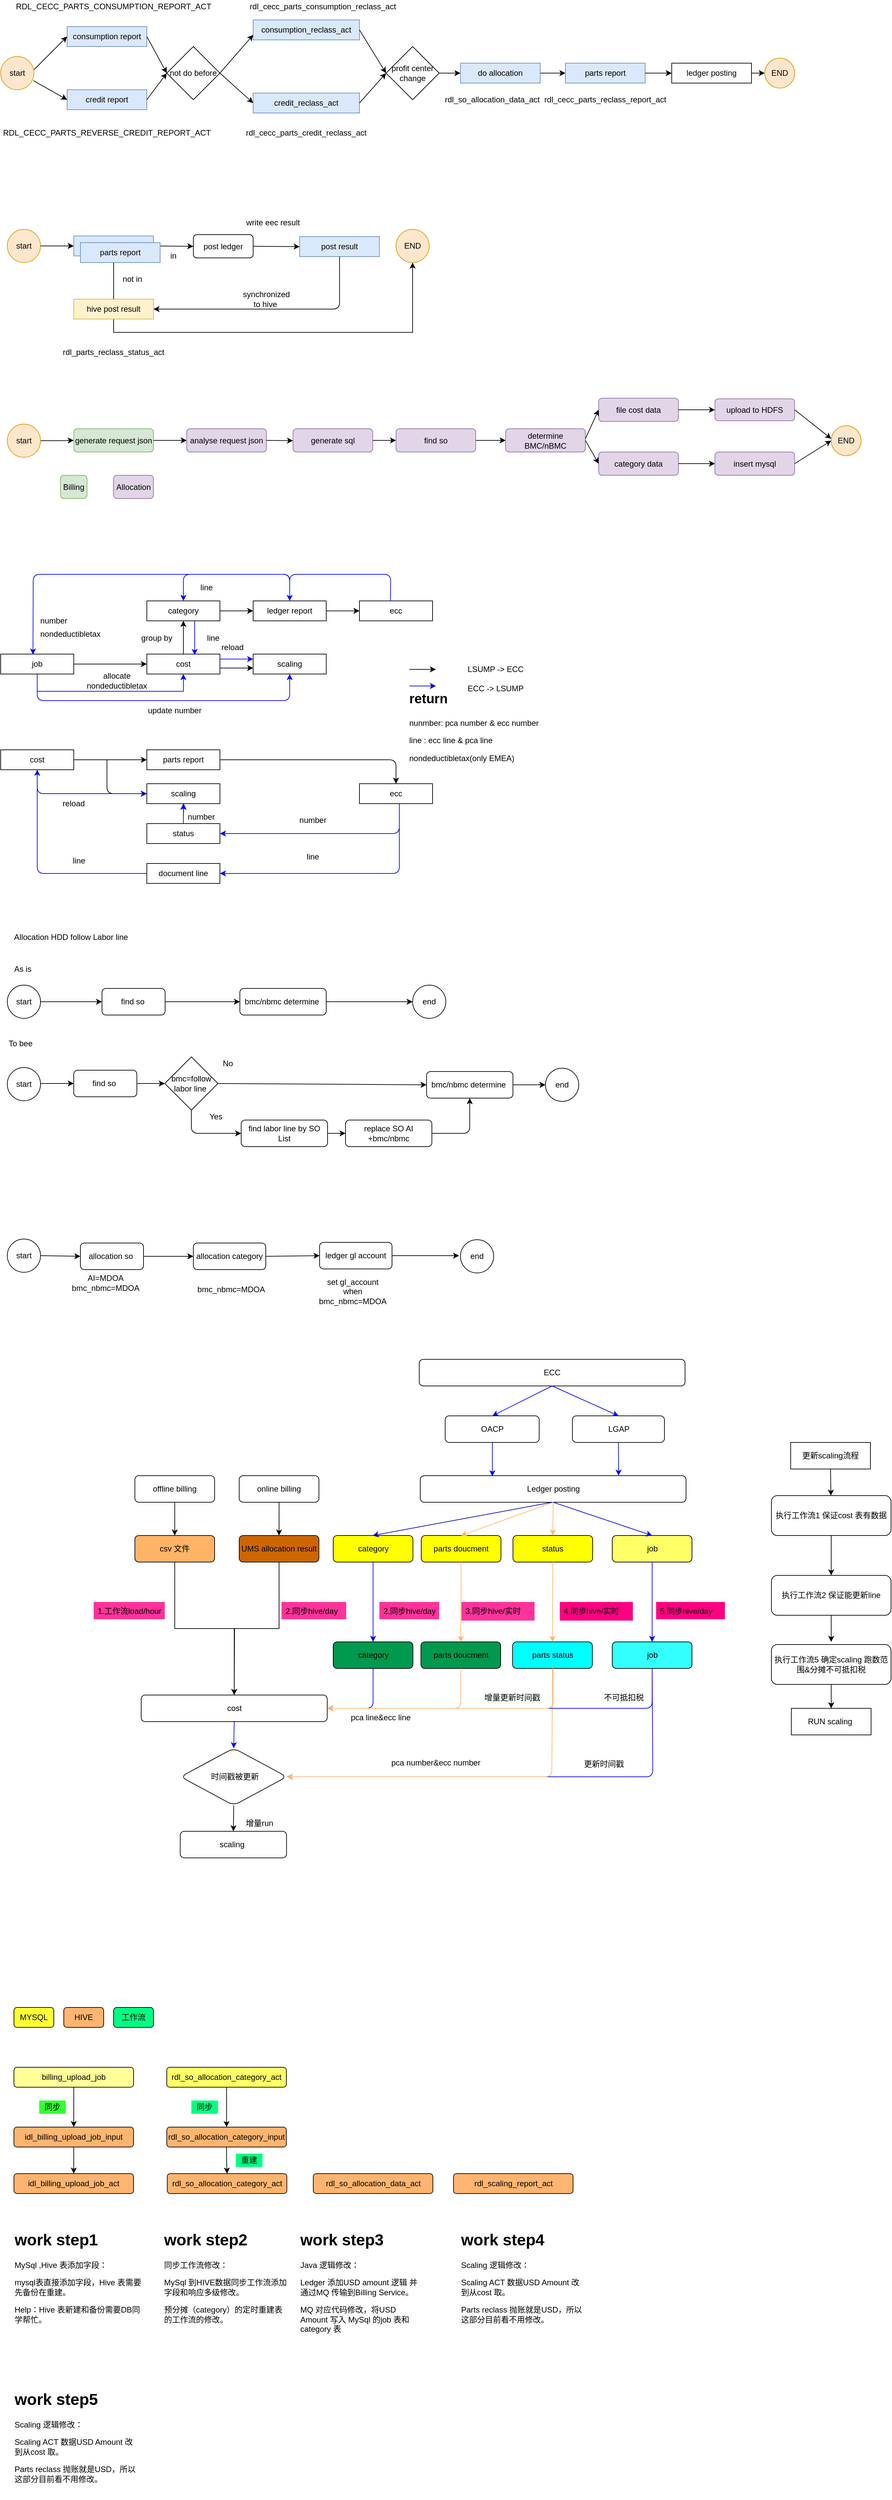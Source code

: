 <mxfile version="14.9.0" type="github">
  <diagram id="VKMHK3g8FMRFTHxasIfS" name="Page-1">
    <mxGraphModel dx="1022" dy="436" grid="1" gridSize="10" guides="1" tooltips="1" connect="1" arrows="1" fold="1" page="1" pageScale="1" pageWidth="827" pageHeight="1169" math="0" shadow="0">
      <root>
        <mxCell id="0" />
        <mxCell id="1" parent="0" />
        <mxCell id="MHFKU_J02y791Es46own-1" value="consumption report" style="rounded=0;whiteSpace=wrap;html=1;fillColor=#dae8fc;strokeColor=#6c8ebf;" parent="1" vertex="1">
          <mxGeometry x="120" y="130" width="120" height="30" as="geometry" />
        </mxCell>
        <mxCell id="MHFKU_J02y791Es46own-2" value="credit report" style="rounded=0;whiteSpace=wrap;html=1;fillColor=#dae8fc;strokeColor=#6c8ebf;" parent="1" vertex="1">
          <mxGeometry x="120" y="225" width="120" height="30" as="geometry" />
        </mxCell>
        <mxCell id="MHFKU_J02y791Es46own-3" value="not do before" style="rhombus;whiteSpace=wrap;html=1;" parent="1" vertex="1">
          <mxGeometry x="270" y="160" width="80" height="80" as="geometry" />
        </mxCell>
        <mxCell id="MHFKU_J02y791Es46own-4" value="start" style="ellipse;whiteSpace=wrap;html=1;aspect=fixed;fillColor=#ffe6cc;strokeColor=#d79b00;" parent="1" vertex="1">
          <mxGeometry x="20" y="175" width="50" height="50" as="geometry" />
        </mxCell>
        <mxCell id="MHFKU_J02y791Es46own-6" value="" style="endArrow=classic;html=1;" parent="1" edge="1">
          <mxGeometry width="50" height="50" relative="1" as="geometry">
            <mxPoint x="70" y="195" as="sourcePoint" />
            <mxPoint x="120" y="145" as="targetPoint" />
          </mxGeometry>
        </mxCell>
        <mxCell id="MHFKU_J02y791Es46own-7" value="" style="endArrow=classic;html=1;entryX=0;entryY=0.5;entryDx=0;entryDy=0;exitX=0.987;exitY=0.727;exitDx=0;exitDy=0;exitPerimeter=0;" parent="1" source="MHFKU_J02y791Es46own-4" target="MHFKU_J02y791Es46own-2" edge="1">
          <mxGeometry width="50" height="50" relative="1" as="geometry">
            <mxPoint x="70" y="210" as="sourcePoint" />
            <mxPoint x="320" y="200" as="targetPoint" />
          </mxGeometry>
        </mxCell>
        <mxCell id="MHFKU_J02y791Es46own-10" value="" style="endArrow=classic;html=1;exitX=1;exitY=0.5;exitDx=0;exitDy=0;entryX=0;entryY=0.5;entryDx=0;entryDy=0;" parent="1" source="MHFKU_J02y791Es46own-2" target="MHFKU_J02y791Es46own-3" edge="1">
          <mxGeometry width="50" height="50" relative="1" as="geometry">
            <mxPoint x="270" y="250" as="sourcePoint" />
            <mxPoint x="320" y="200" as="targetPoint" />
          </mxGeometry>
        </mxCell>
        <mxCell id="MHFKU_J02y791Es46own-11" value="" style="endArrow=classic;html=1;exitX=1;exitY=0.5;exitDx=0;exitDy=0;entryX=0;entryY=0.5;entryDx=0;entryDy=0;" parent="1" source="MHFKU_J02y791Es46own-1" target="MHFKU_J02y791Es46own-3" edge="1">
          <mxGeometry width="50" height="50" relative="1" as="geometry">
            <mxPoint x="270" y="250" as="sourcePoint" />
            <mxPoint x="320" y="200" as="targetPoint" />
          </mxGeometry>
        </mxCell>
        <mxCell id="MHFKU_J02y791Es46own-25" style="edgeStyle=orthogonalEdgeStyle;rounded=0;orthogonalLoop=1;jettySize=auto;html=1;exitX=1;exitY=0.5;exitDx=0;exitDy=0;" parent="1" source="MHFKU_J02y791Es46own-12" target="MHFKU_J02y791Es46own-24" edge="1">
          <mxGeometry relative="1" as="geometry" />
        </mxCell>
        <mxCell id="MHFKU_J02y791Es46own-12" value="do allocation" style="rounded=0;whiteSpace=wrap;html=1;fillColor=#dae8fc;strokeColor=#6c8ebf;" parent="1" vertex="1">
          <mxGeometry x="712" y="185" width="120" height="30" as="geometry" />
        </mxCell>
        <mxCell id="MHFKU_J02y791Es46own-13" value="consumption_reclass_act" style="rounded=0;whiteSpace=wrap;html=1;fillColor=#dae8fc;strokeColor=#6c8ebf;" parent="1" vertex="1">
          <mxGeometry x="400" y="120" width="160" height="30" as="geometry" />
        </mxCell>
        <mxCell id="MHFKU_J02y791Es46own-14" value="credit_reclass_act" style="rounded=0;whiteSpace=wrap;html=1;fillColor=#dae8fc;strokeColor=#6c8ebf;" parent="1" vertex="1">
          <mxGeometry x="400" y="230" width="160" height="30" as="geometry" />
        </mxCell>
        <mxCell id="MHFKU_J02y791Es46own-15" value="" style="endArrow=classic;html=1;exitX=1;exitY=0.5;exitDx=0;exitDy=0;entryX=0;entryY=0.75;entryDx=0;entryDy=0;" parent="1" source="MHFKU_J02y791Es46own-3" target="MHFKU_J02y791Es46own-13" edge="1">
          <mxGeometry width="50" height="50" relative="1" as="geometry">
            <mxPoint x="380" y="250" as="sourcePoint" />
            <mxPoint x="430" y="200" as="targetPoint" />
          </mxGeometry>
        </mxCell>
        <mxCell id="MHFKU_J02y791Es46own-16" value="" style="endArrow=classic;html=1;entryX=0;entryY=0.5;entryDx=0;entryDy=0;" parent="1" target="MHFKU_J02y791Es46own-14" edge="1">
          <mxGeometry width="50" height="50" relative="1" as="geometry">
            <mxPoint x="350" y="200" as="sourcePoint" />
            <mxPoint x="430" y="200" as="targetPoint" />
          </mxGeometry>
        </mxCell>
        <mxCell id="MHFKU_J02y791Es46own-19" value="profit center change" style="rhombus;whiteSpace=wrap;html=1;" parent="1" vertex="1">
          <mxGeometry x="600" y="160" width="80" height="80" as="geometry" />
        </mxCell>
        <mxCell id="MHFKU_J02y791Es46own-20" value="" style="endArrow=classic;html=1;exitX=1;exitY=0.5;exitDx=0;exitDy=0;entryX=0;entryY=0.5;entryDx=0;entryDy=0;" parent="1" source="MHFKU_J02y791Es46own-14" target="MHFKU_J02y791Es46own-19" edge="1">
          <mxGeometry width="50" height="50" relative="1" as="geometry">
            <mxPoint x="570" y="235" as="sourcePoint" />
            <mxPoint x="650" y="195" as="targetPoint" />
          </mxGeometry>
        </mxCell>
        <mxCell id="MHFKU_J02y791Es46own-21" value="" style="endArrow=classic;html=1;exitX=1;exitY=0.5;exitDx=0;exitDy=0;entryX=0;entryY=0.5;entryDx=0;entryDy=0;" parent="1" source="MHFKU_J02y791Es46own-13" target="MHFKU_J02y791Es46own-19" edge="1">
          <mxGeometry width="50" height="50" relative="1" as="geometry">
            <mxPoint x="570" y="140" as="sourcePoint" />
            <mxPoint x="650" y="195" as="targetPoint" />
          </mxGeometry>
        </mxCell>
        <mxCell id="MHFKU_J02y791Es46own-23" value="" style="endArrow=classic;html=1;entryX=0;entryY=0.5;entryDx=0;entryDy=0;exitX=1;exitY=0.5;exitDx=0;exitDy=0;" parent="1" source="MHFKU_J02y791Es46own-19" target="MHFKU_J02y791Es46own-12" edge="1">
          <mxGeometry width="50" height="50" relative="1" as="geometry">
            <mxPoint x="680" y="195" as="sourcePoint" />
            <mxPoint x="730" y="240" as="targetPoint" />
          </mxGeometry>
        </mxCell>
        <mxCell id="MHFKU_J02y791Es46own-24" value="parts report" style="rounded=0;whiteSpace=wrap;html=1;fillColor=#dae8fc;strokeColor=#6c8ebf;" parent="1" vertex="1">
          <mxGeometry x="870" y="185" width="120" height="30" as="geometry" />
        </mxCell>
        <mxCell id="MHFKU_J02y791Es46own-26" value="ledger posting" style="rounded=0;whiteSpace=wrap;html=1;" parent="1" vertex="1">
          <mxGeometry x="1030" y="185" width="120" height="30" as="geometry" />
        </mxCell>
        <mxCell id="MHFKU_J02y791Es46own-27" value="" style="endArrow=classic;html=1;exitX=1;exitY=0.5;exitDx=0;exitDy=0;entryX=0;entryY=0.5;entryDx=0;entryDy=0;" parent="1" source="MHFKU_J02y791Es46own-24" target="MHFKU_J02y791Es46own-26" edge="1">
          <mxGeometry width="50" height="50" relative="1" as="geometry">
            <mxPoint x="810" y="240" as="sourcePoint" />
            <mxPoint x="860" y="190" as="targetPoint" />
          </mxGeometry>
        </mxCell>
        <mxCell id="MHFKU_J02y791Es46own-28" value="rdl_cecc_parts_credit_reclass_act" style="text;html=1;strokeColor=none;fillColor=none;align=center;verticalAlign=middle;whiteSpace=wrap;rounded=0;" parent="1" vertex="1">
          <mxGeometry x="460" y="280" width="40" height="20" as="geometry" />
        </mxCell>
        <mxCell id="MHFKU_J02y791Es46own-30" value="rdl_cecc_parts_consumption_reclass_act" style="text;html=1;strokeColor=none;fillColor=none;align=center;verticalAlign=middle;whiteSpace=wrap;rounded=0;" parent="1" vertex="1">
          <mxGeometry x="450" y="90" width="110" height="20" as="geometry" />
        </mxCell>
        <mxCell id="MHFKU_J02y791Es46own-31" value="END" style="ellipse;whiteSpace=wrap;html=1;aspect=fixed;fillColor=#ffe6cc;strokeColor=#d79b00;" parent="1" vertex="1">
          <mxGeometry x="1170" y="177.5" width="45" height="45" as="geometry" />
        </mxCell>
        <mxCell id="MHFKU_J02y791Es46own-32" value="" style="endArrow=classic;html=1;exitX=1;exitY=0.5;exitDx=0;exitDy=0;entryX=0;entryY=0.5;entryDx=0;entryDy=0;" parent="1" source="MHFKU_J02y791Es46own-26" target="MHFKU_J02y791Es46own-31" edge="1">
          <mxGeometry width="50" height="50" relative="1" as="geometry">
            <mxPoint x="1160" y="280" as="sourcePoint" />
            <mxPoint x="1210" y="230" as="targetPoint" />
          </mxGeometry>
        </mxCell>
        <mxCell id="MHFKU_J02y791Es46own-33" value="RDL_CECC_PARTS_CONSUMPTION_REPORT_ACT" style="text;html=1;strokeColor=none;fillColor=none;align=center;verticalAlign=middle;whiteSpace=wrap;rounded=0;" parent="1" vertex="1">
          <mxGeometry x="170" y="90" width="40" height="20" as="geometry" />
        </mxCell>
        <mxCell id="MHFKU_J02y791Es46own-35" value="RDL_CECC_PARTS_REVERSE_CREDIT_REPORT_ACT" style="text;html=1;strokeColor=none;fillColor=none;align=center;verticalAlign=middle;whiteSpace=wrap;rounded=0;" parent="1" vertex="1">
          <mxGeometry x="160" y="280" width="40" height="20" as="geometry" />
        </mxCell>
        <mxCell id="MHFKU_J02y791Es46own-36" value="rdl_so_allocation_data_act" style="text;html=1;strokeColor=none;fillColor=none;align=center;verticalAlign=middle;whiteSpace=wrap;rounded=0;" parent="1" vertex="1">
          <mxGeometry x="740" y="230" width="40" height="20" as="geometry" />
        </mxCell>
        <mxCell id="MHFKU_J02y791Es46own-37" value="rdl_cecc_parts_reclass_report_act" style="text;html=1;strokeColor=none;fillColor=none;align=center;verticalAlign=middle;whiteSpace=wrap;rounded=0;" parent="1" vertex="1">
          <mxGeometry x="910" y="230" width="40" height="20" as="geometry" />
        </mxCell>
        <mxCell id="TkEu7Gus7nsnmoaaM0vq-1" value="start" style="ellipse;whiteSpace=wrap;html=1;aspect=fixed;fillColor=#ffe6cc;strokeColor=#d79b00;" parent="1" vertex="1">
          <mxGeometry x="30" y="435" width="50" height="50" as="geometry" />
        </mxCell>
        <mxCell id="TkEu7Gus7nsnmoaaM0vq-2" value="rdl_parts_reclass_status_act" style="text;html=1;strokeColor=none;fillColor=none;align=center;verticalAlign=middle;whiteSpace=wrap;rounded=0;" parent="1" vertex="1">
          <mxGeometry x="170" y="610" width="40" height="20" as="geometry" />
        </mxCell>
        <mxCell id="TkEu7Gus7nsnmoaaM0vq-4" value="parts report" style="rounded=0;whiteSpace=wrap;html=1;fillColor=#dae8fc;strokeColor=#6c8ebf;" parent="1" vertex="1">
          <mxGeometry x="130" y="445" width="120" height="30" as="geometry" />
        </mxCell>
        <mxCell id="TkEu7Gus7nsnmoaaM0vq-5" value="post result" style="rounded=0;whiteSpace=wrap;html=1;fillColor=#dae8fc;strokeColor=#6c8ebf;" parent="1" vertex="1">
          <mxGeometry x="470" y="446" width="120" height="30" as="geometry" />
        </mxCell>
        <mxCell id="TkEu7Gus7nsnmoaaM0vq-6" value="" style="endArrow=classic;html=1;entryX=0;entryY=0.5;entryDx=0;entryDy=0;" parent="1" target="TkEu7Gus7nsnmoaaM0vq-4" edge="1">
          <mxGeometry width="50" height="50" relative="1" as="geometry">
            <mxPoint x="80" y="460" as="sourcePoint" />
            <mxPoint x="120" y="420" as="targetPoint" />
          </mxGeometry>
        </mxCell>
        <mxCell id="TkEu7Gus7nsnmoaaM0vq-10" value="END" style="ellipse;whiteSpace=wrap;html=1;aspect=fixed;fillColor=#ffe6cc;strokeColor=#d79b00;" parent="1" vertex="1">
          <mxGeometry x="615" y="435" width="50" height="50" as="geometry" />
        </mxCell>
        <mxCell id="TkEu7Gus7nsnmoaaM0vq-14" style="edgeStyle=orthogonalEdgeStyle;rounded=0;orthogonalLoop=1;jettySize=auto;html=1;exitX=0.5;exitY=1;exitDx=0;exitDy=0;entryX=0.5;entryY=1;entryDx=0;entryDy=0;" parent="1" source="TkEu7Gus7nsnmoaaM0vq-11" target="TkEu7Gus7nsnmoaaM0vq-10" edge="1">
          <mxGeometry relative="1" as="geometry" />
        </mxCell>
        <mxCell id="TkEu7Gus7nsnmoaaM0vq-11" value="hive post result" style="rounded=0;whiteSpace=wrap;html=1;fillColor=#fff2cc;strokeColor=#d6b656;" parent="1" vertex="1">
          <mxGeometry x="130" y="540" width="120" height="30" as="geometry" />
        </mxCell>
        <mxCell id="TkEu7Gus7nsnmoaaM0vq-12" value="" style="endArrow=classic;html=1;exitX=0.5;exitY=1;exitDx=0;exitDy=0;entryX=1;entryY=0.5;entryDx=0;entryDy=0;" parent="1" source="TkEu7Gus7nsnmoaaM0vq-5" target="TkEu7Gus7nsnmoaaM0vq-11" edge="1">
          <mxGeometry width="50" height="50" relative="1" as="geometry">
            <mxPoint x="350" y="540" as="sourcePoint" />
            <mxPoint x="400" y="490" as="targetPoint" />
            <Array as="points">
              <mxPoint x="530" y="555" />
            </Array>
          </mxGeometry>
        </mxCell>
        <mxCell id="TkEu7Gus7nsnmoaaM0vq-16" value="post ledger" style="rounded=1;whiteSpace=wrap;html=1;" parent="1" vertex="1">
          <mxGeometry x="310" y="443" width="90" height="35" as="geometry" />
        </mxCell>
        <mxCell id="TkEu7Gus7nsnmoaaM0vq-17" value="" style="endArrow=classic;html=1;exitX=1;exitY=0.5;exitDx=0;exitDy=0;entryX=0;entryY=0.5;entryDx=0;entryDy=0;" parent="1" source="TkEu7Gus7nsnmoaaM0vq-4" target="TkEu7Gus7nsnmoaaM0vq-16" edge="1">
          <mxGeometry width="50" height="50" relative="1" as="geometry">
            <mxPoint x="350" y="540" as="sourcePoint" />
            <mxPoint x="400" y="490" as="targetPoint" />
          </mxGeometry>
        </mxCell>
        <mxCell id="TkEu7Gus7nsnmoaaM0vq-18" value="" style="endArrow=classic;html=1;exitX=1;exitY=0.5;exitDx=0;exitDy=0;entryX=0;entryY=0.5;entryDx=0;entryDy=0;" parent="1" source="TkEu7Gus7nsnmoaaM0vq-16" target="TkEu7Gus7nsnmoaaM0vq-5" edge="1">
          <mxGeometry width="50" height="50" relative="1" as="geometry">
            <mxPoint x="350" y="540" as="sourcePoint" />
            <mxPoint x="400" y="490" as="targetPoint" />
          </mxGeometry>
        </mxCell>
        <mxCell id="TkEu7Gus7nsnmoaaM0vq-19" value="synchronized to hive&amp;nbsp;" style="text;html=1;strokeColor=none;fillColor=none;align=center;verticalAlign=middle;whiteSpace=wrap;rounded=0;" parent="1" vertex="1">
          <mxGeometry x="380" y="530" width="80" height="20" as="geometry" />
        </mxCell>
        <mxCell id="TkEu7Gus7nsnmoaaM0vq-21" value="" style="endArrow=classic;html=1;exitX=0.5;exitY=0;exitDx=0;exitDy=0;entryX=0.5;entryY=1;entryDx=0;entryDy=0;" parent="1" source="TkEu7Gus7nsnmoaaM0vq-11" target="TkEu7Gus7nsnmoaaM0vq-4" edge="1">
          <mxGeometry width="50" height="50" relative="1" as="geometry">
            <mxPoint x="180" y="550" as="sourcePoint" />
            <mxPoint x="280" y="460" as="targetPoint" />
          </mxGeometry>
        </mxCell>
        <mxCell id="TkEu7Gus7nsnmoaaM0vq-22" value="not in&amp;nbsp;" style="text;html=1;strokeColor=none;fillColor=none;align=center;verticalAlign=middle;whiteSpace=wrap;rounded=0;" parent="1" vertex="1">
          <mxGeometry x="200" y="500" width="40" height="20" as="geometry" />
        </mxCell>
        <mxCell id="TkEu7Gus7nsnmoaaM0vq-23" value="in" style="text;html=1;strokeColor=none;fillColor=none;align=center;verticalAlign=middle;whiteSpace=wrap;rounded=0;" parent="1" vertex="1">
          <mxGeometry x="260" y="465" width="40" height="20" as="geometry" />
        </mxCell>
        <mxCell id="TkEu7Gus7nsnmoaaM0vq-24" value="write eec result" style="text;html=1;strokeColor=none;fillColor=none;align=center;verticalAlign=middle;whiteSpace=wrap;rounded=0;" parent="1" vertex="1">
          <mxGeometry x="380" y="415" width="100" height="20" as="geometry" />
        </mxCell>
        <mxCell id="D5yG_D4a77OxnMlGcOf8-16" style="edgeStyle=orthogonalEdgeStyle;rounded=0;orthogonalLoop=1;jettySize=auto;html=1;exitX=1;exitY=0.5;exitDx=0;exitDy=0;entryX=0;entryY=0.5;entryDx=0;entryDy=0;" parent="1" source="D5yG_D4a77OxnMlGcOf8-1" target="D5yG_D4a77OxnMlGcOf8-3" edge="1">
          <mxGeometry relative="1" as="geometry" />
        </mxCell>
        <mxCell id="D5yG_D4a77OxnMlGcOf8-1" value="start" style="ellipse;whiteSpace=wrap;html=1;aspect=fixed;fillColor=#ffe6cc;strokeColor=#d79b00;" parent="1" vertex="1">
          <mxGeometry x="30" y="728" width="50" height="50" as="geometry" />
        </mxCell>
        <mxCell id="D5yG_D4a77OxnMlGcOf8-2" value="parts report" style="rounded=0;whiteSpace=wrap;html=1;fillColor=#dae8fc;strokeColor=#6c8ebf;" parent="1" vertex="1">
          <mxGeometry x="140" y="455" width="120" height="30" as="geometry" />
        </mxCell>
        <mxCell id="D5yG_D4a77OxnMlGcOf8-3" value="generate request json" style="rounded=1;whiteSpace=wrap;html=1;fillColor=#d5e8d4;strokeColor=#82b366;" parent="1" vertex="1">
          <mxGeometry x="130" y="735" width="120" height="35" as="geometry" />
        </mxCell>
        <mxCell id="D5yG_D4a77OxnMlGcOf8-5" value="analyse request json" style="rounded=1;whiteSpace=wrap;html=1;fillColor=#e1d5e7;strokeColor=#9673a6;" parent="1" vertex="1">
          <mxGeometry x="300" y="735" width="120" height="35" as="geometry" />
        </mxCell>
        <mxCell id="D5yG_D4a77OxnMlGcOf8-6" value="generate sql" style="rounded=1;whiteSpace=wrap;html=1;fillColor=#e1d5e7;strokeColor=#9673a6;" parent="1" vertex="1">
          <mxGeometry x="460" y="735" width="120" height="35" as="geometry" />
        </mxCell>
        <mxCell id="D5yG_D4a77OxnMlGcOf8-7" value="find so" style="rounded=1;whiteSpace=wrap;html=1;fillColor=#e1d5e7;strokeColor=#9673a6;" parent="1" vertex="1">
          <mxGeometry x="615" y="735" width="120" height="35" as="geometry" />
        </mxCell>
        <mxCell id="D5yG_D4a77OxnMlGcOf8-8" value="determine BMC/nBMC" style="rounded=1;whiteSpace=wrap;html=1;fillColor=#e1d5e7;strokeColor=#9673a6;" parent="1" vertex="1">
          <mxGeometry x="780" y="735" width="120" height="35" as="geometry" />
        </mxCell>
        <mxCell id="D5yG_D4a77OxnMlGcOf8-10" value="file cost data" style="rounded=1;whiteSpace=wrap;html=1;fillColor=#e1d5e7;strokeColor=#9673a6;" parent="1" vertex="1">
          <mxGeometry x="920" y="689" width="120" height="35" as="geometry" />
        </mxCell>
        <mxCell id="D5yG_D4a77OxnMlGcOf8-11" value="category data" style="rounded=1;whiteSpace=wrap;html=1;fillColor=#e1d5e7;strokeColor=#9673a6;" parent="1" vertex="1">
          <mxGeometry x="920" y="770" width="120" height="35" as="geometry" />
        </mxCell>
        <mxCell id="D5yG_D4a77OxnMlGcOf8-12" value="upload to HDFS" style="rounded=1;whiteSpace=wrap;html=1;fillColor=#e1d5e7;strokeColor=#9673a6;" parent="1" vertex="1">
          <mxGeometry x="1095" y="690" width="120" height="33" as="geometry" />
        </mxCell>
        <mxCell id="D5yG_D4a77OxnMlGcOf8-13" value="insert mysql" style="rounded=1;whiteSpace=wrap;html=1;fillColor=#e1d5e7;strokeColor=#9673a6;" parent="1" vertex="1">
          <mxGeometry x="1095" y="770" width="120" height="35" as="geometry" />
        </mxCell>
        <mxCell id="D5yG_D4a77OxnMlGcOf8-14" value="END" style="ellipse;whiteSpace=wrap;html=1;aspect=fixed;fillColor=#ffe6cc;strokeColor=#d79b00;" parent="1" vertex="1">
          <mxGeometry x="1270" y="730.5" width="45" height="45" as="geometry" />
        </mxCell>
        <mxCell id="D5yG_D4a77OxnMlGcOf8-15" value="" style="endArrow=classic;html=1;entryX=0;entryY=0.5;entryDx=0;entryDy=0;exitX=1;exitY=0.5;exitDx=0;exitDy=0;" parent="1" source="D5yG_D4a77OxnMlGcOf8-3" target="D5yG_D4a77OxnMlGcOf8-5" edge="1">
          <mxGeometry width="50" height="50" relative="1" as="geometry">
            <mxPoint x="250" y="760" as="sourcePoint" />
            <mxPoint x="300" y="710" as="targetPoint" />
          </mxGeometry>
        </mxCell>
        <mxCell id="D5yG_D4a77OxnMlGcOf8-17" value="" style="endArrow=classic;html=1;exitX=1;exitY=0.5;exitDx=0;exitDy=0;" parent="1" source="D5yG_D4a77OxnMlGcOf8-5" edge="1">
          <mxGeometry width="50" height="50" relative="1" as="geometry">
            <mxPoint x="430" y="753" as="sourcePoint" />
            <mxPoint x="460" y="753" as="targetPoint" />
          </mxGeometry>
        </mxCell>
        <mxCell id="D5yG_D4a77OxnMlGcOf8-18" value="" style="endArrow=classic;html=1;exitX=1;exitY=0.5;exitDx=0;exitDy=0;entryX=0;entryY=0.5;entryDx=0;entryDy=0;" parent="1" source="D5yG_D4a77OxnMlGcOf8-6" target="D5yG_D4a77OxnMlGcOf8-7" edge="1">
          <mxGeometry width="50" height="50" relative="1" as="geometry">
            <mxPoint x="390" y="760" as="sourcePoint" />
            <mxPoint x="440" y="710" as="targetPoint" />
          </mxGeometry>
        </mxCell>
        <mxCell id="D5yG_D4a77OxnMlGcOf8-19" value="" style="endArrow=classic;html=1;exitX=1;exitY=0.5;exitDx=0;exitDy=0;entryX=0;entryY=0.5;entryDx=0;entryDy=0;" parent="1" source="D5yG_D4a77OxnMlGcOf8-7" target="D5yG_D4a77OxnMlGcOf8-8" edge="1">
          <mxGeometry width="50" height="50" relative="1" as="geometry">
            <mxPoint x="770" y="910" as="sourcePoint" />
            <mxPoint x="820" y="860" as="targetPoint" />
          </mxGeometry>
        </mxCell>
        <mxCell id="D5yG_D4a77OxnMlGcOf8-20" value="" style="endArrow=classic;html=1;entryX=0;entryY=0.5;entryDx=0;entryDy=0;" parent="1" target="D5yG_D4a77OxnMlGcOf8-10" edge="1">
          <mxGeometry width="50" height="50" relative="1" as="geometry">
            <mxPoint x="900" y="750" as="sourcePoint" />
            <mxPoint x="950" y="750" as="targetPoint" />
          </mxGeometry>
        </mxCell>
        <mxCell id="D5yG_D4a77OxnMlGcOf8-21" value="" style="endArrow=classic;html=1;exitX=1;exitY=0.5;exitDx=0;exitDy=0;entryX=0;entryY=0.5;entryDx=0;entryDy=0;" parent="1" source="D5yG_D4a77OxnMlGcOf8-8" target="D5yG_D4a77OxnMlGcOf8-11" edge="1">
          <mxGeometry width="50" height="50" relative="1" as="geometry">
            <mxPoint x="880" y="940" as="sourcePoint" />
            <mxPoint x="930" y="890" as="targetPoint" />
          </mxGeometry>
        </mxCell>
        <mxCell id="D5yG_D4a77OxnMlGcOf8-22" value="" style="endArrow=classic;html=1;exitX=1;exitY=0.5;exitDx=0;exitDy=0;entryX=0;entryY=0.5;entryDx=0;entryDy=0;" parent="1" source="D5yG_D4a77OxnMlGcOf8-10" target="D5yG_D4a77OxnMlGcOf8-12" edge="1">
          <mxGeometry width="50" height="50" relative="1" as="geometry">
            <mxPoint x="1040" y="740" as="sourcePoint" />
            <mxPoint x="1090" y="690" as="targetPoint" />
          </mxGeometry>
        </mxCell>
        <mxCell id="D5yG_D4a77OxnMlGcOf8-23" value="" style="endArrow=classic;html=1;exitX=1;exitY=0.5;exitDx=0;exitDy=0;entryX=0;entryY=0.5;entryDx=0;entryDy=0;" parent="1" source="D5yG_D4a77OxnMlGcOf8-11" target="D5yG_D4a77OxnMlGcOf8-13" edge="1">
          <mxGeometry width="50" height="50" relative="1" as="geometry">
            <mxPoint x="1120" y="920" as="sourcePoint" />
            <mxPoint x="1170" y="870" as="targetPoint" />
          </mxGeometry>
        </mxCell>
        <mxCell id="D5yG_D4a77OxnMlGcOf8-24" value="" style="endArrow=classic;html=1;exitX=1;exitY=0.5;exitDx=0;exitDy=0;entryX=0;entryY=0.5;entryDx=0;entryDy=0;" parent="1" source="D5yG_D4a77OxnMlGcOf8-13" target="D5yG_D4a77OxnMlGcOf8-14" edge="1">
          <mxGeometry width="50" height="50" relative="1" as="geometry">
            <mxPoint x="1260" y="880" as="sourcePoint" />
            <mxPoint x="1310" y="830" as="targetPoint" />
          </mxGeometry>
        </mxCell>
        <mxCell id="D5yG_D4a77OxnMlGcOf8-25" value="" style="endArrow=classic;html=1;exitX=1;exitY=0.5;exitDx=0;exitDy=0;" parent="1" source="D5yG_D4a77OxnMlGcOf8-12" edge="1">
          <mxGeometry width="50" height="50" relative="1" as="geometry">
            <mxPoint x="1240" y="740" as="sourcePoint" />
            <mxPoint x="1270" y="750" as="targetPoint" />
          </mxGeometry>
        </mxCell>
        <mxCell id="D5yG_D4a77OxnMlGcOf8-26" value="Billing" style="rounded=1;whiteSpace=wrap;html=1;fillColor=#d5e8d4;strokeColor=#82b366;" parent="1" vertex="1">
          <mxGeometry x="110" y="805" width="40" height="35" as="geometry" />
        </mxCell>
        <mxCell id="D5yG_D4a77OxnMlGcOf8-28" value="Allocation" style="rounded=1;whiteSpace=wrap;html=1;fillColor=#e1d5e7;strokeColor=#9673a6;" parent="1" vertex="1">
          <mxGeometry x="190" y="805" width="60" height="35" as="geometry" />
        </mxCell>
        <mxCell id="vKC2D8JHhrOAG4iTw_gZ-9" style="edgeStyle=orthogonalEdgeStyle;rounded=0;orthogonalLoop=1;jettySize=auto;html=1;exitX=0.5;exitY=1;exitDx=0;exitDy=0;entryX=0.5;entryY=1;entryDx=0;entryDy=0;strokeColor=#0000FF;" parent="1" source="K2xl8CTouo7mSd7dYWox-1" target="K2xl8CTouo7mSd7dYWox-2" edge="1">
          <mxGeometry relative="1" as="geometry">
            <Array as="points">
              <mxPoint x="75" y="1130" />
              <mxPoint x="295" y="1130" />
            </Array>
          </mxGeometry>
        </mxCell>
        <mxCell id="K2xl8CTouo7mSd7dYWox-1" value="job" style="rounded=0;whiteSpace=wrap;html=1;" parent="1" vertex="1">
          <mxGeometry x="20" y="1074" width="110" height="30" as="geometry" />
        </mxCell>
        <mxCell id="K2xl8CTouo7mSd7dYWox-2" value="cost" style="rounded=0;whiteSpace=wrap;html=1;" parent="1" vertex="1">
          <mxGeometry x="240" y="1074" width="110" height="30" as="geometry" />
        </mxCell>
        <mxCell id="K2xl8CTouo7mSd7dYWox-3" value="category" style="rounded=0;whiteSpace=wrap;html=1;" parent="1" vertex="1">
          <mxGeometry x="240" y="994" width="110" height="30" as="geometry" />
        </mxCell>
        <mxCell id="K2xl8CTouo7mSd7dYWox-5" value="ledger report" style="rounded=0;whiteSpace=wrap;html=1;" parent="1" vertex="1">
          <mxGeometry x="400" y="994" width="110" height="30" as="geometry" />
        </mxCell>
        <mxCell id="K2xl8CTouo7mSd7dYWox-6" value="scaling" style="rounded=0;whiteSpace=wrap;html=1;" parent="1" vertex="1">
          <mxGeometry x="400" y="1074" width="110" height="30" as="geometry" />
        </mxCell>
        <mxCell id="K2xl8CTouo7mSd7dYWox-7" value="ecc" style="rounded=0;whiteSpace=wrap;html=1;" parent="1" vertex="1">
          <mxGeometry x="560" y="994" width="110" height="30" as="geometry" />
        </mxCell>
        <mxCell id="K2xl8CTouo7mSd7dYWox-8" value="" style="endArrow=classic;html=1;exitX=1;exitY=0.5;exitDx=0;exitDy=0;entryX=0;entryY=0.5;entryDx=0;entryDy=0;" parent="1" source="K2xl8CTouo7mSd7dYWox-1" target="K2xl8CTouo7mSd7dYWox-2" edge="1">
          <mxGeometry width="50" height="50" relative="1" as="geometry">
            <mxPoint x="350" y="1064" as="sourcePoint" />
            <mxPoint x="400" y="1014" as="targetPoint" />
          </mxGeometry>
        </mxCell>
        <mxCell id="K2xl8CTouo7mSd7dYWox-9" value="" style="endArrow=classic;html=1;entryX=0.5;entryY=1;entryDx=0;entryDy=0;" parent="1" source="K2xl8CTouo7mSd7dYWox-2" target="K2xl8CTouo7mSd7dYWox-3" edge="1">
          <mxGeometry width="50" height="50" relative="1" as="geometry">
            <mxPoint x="250" y="1084" as="sourcePoint" />
            <mxPoint x="300" y="1034" as="targetPoint" />
          </mxGeometry>
        </mxCell>
        <mxCell id="K2xl8CTouo7mSd7dYWox-10" value="" style="endArrow=classic;html=1;exitX=1;exitY=0.5;exitDx=0;exitDy=0;entryX=0;entryY=0.5;entryDx=0;entryDy=0;" parent="1" edge="1">
          <mxGeometry width="50" height="50" relative="1" as="geometry">
            <mxPoint x="350" y="1095" as="sourcePoint" />
            <mxPoint x="400" y="1095" as="targetPoint" />
          </mxGeometry>
        </mxCell>
        <mxCell id="K2xl8CTouo7mSd7dYWox-11" value="" style="endArrow=classic;html=1;exitX=1;exitY=0.5;exitDx=0;exitDy=0;entryX=0;entryY=0.5;entryDx=0;entryDy=0;" parent="1" source="K2xl8CTouo7mSd7dYWox-3" target="K2xl8CTouo7mSd7dYWox-5" edge="1">
          <mxGeometry width="50" height="50" relative="1" as="geometry">
            <mxPoint x="360" y="1054" as="sourcePoint" />
            <mxPoint x="410" y="1004" as="targetPoint" />
          </mxGeometry>
        </mxCell>
        <mxCell id="K2xl8CTouo7mSd7dYWox-12" value="" style="endArrow=classic;html=1;exitX=1;exitY=0.5;exitDx=0;exitDy=0;entryX=0;entryY=0.5;entryDx=0;entryDy=0;" parent="1" source="K2xl8CTouo7mSd7dYWox-5" target="K2xl8CTouo7mSd7dYWox-7" edge="1">
          <mxGeometry width="50" height="50" relative="1" as="geometry">
            <mxPoint x="520" y="1054" as="sourcePoint" />
            <mxPoint x="570" y="1004" as="targetPoint" />
          </mxGeometry>
        </mxCell>
        <mxCell id="K2xl8CTouo7mSd7dYWox-13" value="group by" style="text;html=1;strokeColor=none;fillColor=none;align=center;verticalAlign=middle;whiteSpace=wrap;rounded=0;" parent="1" vertex="1">
          <mxGeometry x="230" y="1040" width="50" height="20" as="geometry" />
        </mxCell>
        <mxCell id="K2xl8CTouo7mSd7dYWox-14" value="" style="endArrow=classic;html=1;exitX=0.424;exitY=0;exitDx=0;exitDy=0;exitPerimeter=0;entryX=0.5;entryY=0;entryDx=0;entryDy=0;strokeColor=#0000FF;" parent="1" source="K2xl8CTouo7mSd7dYWox-7" target="K2xl8CTouo7mSd7dYWox-5" edge="1">
          <mxGeometry width="50" height="50" relative="1" as="geometry">
            <mxPoint x="590" y="984" as="sourcePoint" />
            <mxPoint x="410" y="944" as="targetPoint" />
            <Array as="points">
              <mxPoint x="607" y="954" />
              <mxPoint x="530" y="954" />
              <mxPoint x="455" y="954" />
            </Array>
          </mxGeometry>
        </mxCell>
        <mxCell id="K2xl8CTouo7mSd7dYWox-19" value="&lt;h1&gt;&lt;font style=&quot;font-size: 20px ; line-height: 60%&quot;&gt;return&lt;/font&gt;&lt;/h1&gt;&lt;p&gt;nunmber: pca number &amp;amp; ecc number&lt;/p&gt;&lt;p&gt;line : ecc line &amp;amp; pca line&lt;/p&gt;&lt;p&gt;nondeductibletax(only EMEA)&lt;br&gt;&lt;/p&gt;" style="text;html=1;strokeColor=none;fillColor=none;spacing=5;spacingTop=-20;whiteSpace=wrap;overflow=hidden;rounded=0;" parent="1" vertex="1">
          <mxGeometry x="630" y="1120" width="205" height="123" as="geometry" />
        </mxCell>
        <mxCell id="K2xl8CTouo7mSd7dYWox-20" value="" style="endArrow=classic;html=1;exitX=0.5;exitY=0;exitDx=0;exitDy=0;entryX=0.5;entryY=0;entryDx=0;entryDy=0;strokeColor=#0000FF;" parent="1" source="K2xl8CTouo7mSd7dYWox-5" target="K2xl8CTouo7mSd7dYWox-3" edge="1">
          <mxGeometry width="50" height="50" relative="1" as="geometry">
            <mxPoint x="290" y="974" as="sourcePoint" />
            <mxPoint x="290" y="944" as="targetPoint" />
            <Array as="points">
              <mxPoint x="455" y="954" />
              <mxPoint x="295" y="954" />
            </Array>
          </mxGeometry>
        </mxCell>
        <mxCell id="K2xl8CTouo7mSd7dYWox-21" value="" style="endArrow=classic;html=1;exitX=0.5;exitY=0;exitDx=0;exitDy=0;entryX=0.442;entryY=0.022;entryDx=0;entryDy=0;entryPerimeter=0;strokeColor=#0000FF;" parent="1" source="K2xl8CTouo7mSd7dYWox-5" target="K2xl8CTouo7mSd7dYWox-1" edge="1">
          <mxGeometry width="50" height="50" relative="1" as="geometry">
            <mxPoint x="210" y="974" as="sourcePoint" />
            <mxPoint x="70" y="964" as="targetPoint" />
            <Array as="points">
              <mxPoint x="455" y="954" />
              <mxPoint x="69" y="954" />
            </Array>
          </mxGeometry>
        </mxCell>
        <mxCell id="K2xl8CTouo7mSd7dYWox-22" value="line" style="text;html=1;strokeColor=none;fillColor=none;align=center;verticalAlign=middle;whiteSpace=wrap;rounded=0;" parent="1" vertex="1">
          <mxGeometry x="310" y="964" width="40" height="20" as="geometry" />
        </mxCell>
        <mxCell id="K2xl8CTouo7mSd7dYWox-23" value="number" style="text;html=1;strokeColor=none;fillColor=none;align=center;verticalAlign=middle;whiteSpace=wrap;rounded=0;" parent="1" vertex="1">
          <mxGeometry x="80" y="1014" width="40" height="20" as="geometry" />
        </mxCell>
        <mxCell id="K2xl8CTouo7mSd7dYWox-24" value="" style="endArrow=classic;html=1;exitX=0.5;exitY=1;exitDx=0;exitDy=0;entryX=0.5;entryY=1;entryDx=0;entryDy=0;strokeColor=#0000FF;" parent="1" source="K2xl8CTouo7mSd7dYWox-1" target="K2xl8CTouo7mSd7dYWox-6" edge="1">
          <mxGeometry width="50" height="50" relative="1" as="geometry">
            <mxPoint x="60" y="1154" as="sourcePoint" />
            <mxPoint x="450" y="1154" as="targetPoint" />
            <Array as="points">
              <mxPoint x="75" y="1144" />
              <mxPoint x="455" y="1144" />
            </Array>
          </mxGeometry>
        </mxCell>
        <mxCell id="K2xl8CTouo7mSd7dYWox-25" value="update number" style="text;html=1;strokeColor=none;fillColor=none;align=center;verticalAlign=middle;whiteSpace=wrap;rounded=0;" parent="1" vertex="1">
          <mxGeometry x="222" y="1149" width="120" height="20" as="geometry" />
        </mxCell>
        <mxCell id="K2xl8CTouo7mSd7dYWox-26" value="" style="endArrow=classic;html=1;entryX=0.655;entryY=0.044;entryDx=0;entryDy=0;entryPerimeter=0;strokeColor=#0000FF;" parent="1" target="K2xl8CTouo7mSd7dYWox-2" edge="1">
          <mxGeometry width="50" height="50" relative="1" as="geometry">
            <mxPoint x="312" y="1024" as="sourcePoint" />
            <mxPoint x="420" y="1024" as="targetPoint" />
          </mxGeometry>
        </mxCell>
        <mxCell id="K2xl8CTouo7mSd7dYWox-29" value="reload" style="text;html=1;strokeColor=none;fillColor=none;align=center;verticalAlign=middle;whiteSpace=wrap;rounded=0;" parent="1" vertex="1">
          <mxGeometry x="324" y="1054" width="90" height="20" as="geometry" />
        </mxCell>
        <mxCell id="K2xl8CTouo7mSd7dYWox-31" value="" style="endArrow=classic;html=1;strokeColor=#0000FF;exitX=1;exitY=0.25;exitDx=0;exitDy=0;entryX=0;entryY=0.25;entryDx=0;entryDy=0;" parent="1" source="K2xl8CTouo7mSd7dYWox-2" target="K2xl8CTouo7mSd7dYWox-6" edge="1">
          <mxGeometry width="50" height="50" relative="1" as="geometry">
            <mxPoint x="350" y="1134" as="sourcePoint" />
            <mxPoint x="400" y="1084" as="targetPoint" />
          </mxGeometry>
        </mxCell>
        <mxCell id="K2xl8CTouo7mSd7dYWox-33" value="cost" style="rounded=0;whiteSpace=wrap;html=1;" parent="1" vertex="1">
          <mxGeometry x="20" y="1218" width="110" height="30" as="geometry" />
        </mxCell>
        <mxCell id="K2xl8CTouo7mSd7dYWox-34" value="parts report" style="rounded=0;whiteSpace=wrap;html=1;" parent="1" vertex="1">
          <mxGeometry x="240" y="1218" width="110" height="30" as="geometry" />
        </mxCell>
        <mxCell id="K2xl8CTouo7mSd7dYWox-35" value="ecc" style="rounded=0;whiteSpace=wrap;html=1;" parent="1" vertex="1">
          <mxGeometry x="560" y="1269" width="110" height="30" as="geometry" />
        </mxCell>
        <mxCell id="K2xl8CTouo7mSd7dYWox-36" value="" style="endArrow=classic;html=1;exitX=1;exitY=0.5;exitDx=0;exitDy=0;entryX=0;entryY=0.5;entryDx=0;entryDy=0;" parent="1" source="K2xl8CTouo7mSd7dYWox-33" target="K2xl8CTouo7mSd7dYWox-34" edge="1">
          <mxGeometry width="50" height="50" relative="1" as="geometry">
            <mxPoint x="140" y="1269" as="sourcePoint" />
            <mxPoint x="190" y="1219" as="targetPoint" />
          </mxGeometry>
        </mxCell>
        <mxCell id="K2xl8CTouo7mSd7dYWox-37" value="" style="endArrow=classic;html=1;exitX=1;exitY=0.5;exitDx=0;exitDy=0;entryX=0.5;entryY=0;entryDx=0;entryDy=0;" parent="1" source="K2xl8CTouo7mSd7dYWox-34" target="K2xl8CTouo7mSd7dYWox-35" edge="1">
          <mxGeometry width="50" height="50" relative="1" as="geometry">
            <mxPoint x="350" y="1269" as="sourcePoint" />
            <mxPoint x="400" y="1219" as="targetPoint" />
            <Array as="points">
              <mxPoint x="615" y="1233" />
            </Array>
          </mxGeometry>
        </mxCell>
        <mxCell id="K2xl8CTouo7mSd7dYWox-38" value="scaling" style="rounded=0;whiteSpace=wrap;html=1;" parent="1" vertex="1">
          <mxGeometry x="240" y="1269" width="110" height="30" as="geometry" />
        </mxCell>
        <mxCell id="K2xl8CTouo7mSd7dYWox-39" value="" style="endArrow=classic;html=1;strokeColor=#000000;entryX=0;entryY=0.5;entryDx=0;entryDy=0;" parent="1" target="K2xl8CTouo7mSd7dYWox-38" edge="1">
          <mxGeometry width="50" height="50" relative="1" as="geometry">
            <mxPoint x="180" y="1233" as="sourcePoint" />
            <mxPoint x="200" y="1259" as="targetPoint" />
            <Array as="points">
              <mxPoint x="180" y="1284" />
            </Array>
          </mxGeometry>
        </mxCell>
        <mxCell id="K2xl8CTouo7mSd7dYWox-46" value="" style="edgeStyle=orthogonalEdgeStyle;rounded=0;orthogonalLoop=1;jettySize=auto;html=1;strokeColor=#000000;" parent="1" target="K2xl8CTouo7mSd7dYWox-38" edge="1">
          <mxGeometry relative="1" as="geometry">
            <mxPoint x="295" y="1319" as="sourcePoint" />
          </mxGeometry>
        </mxCell>
        <mxCell id="vKC2D8JHhrOAG4iTw_gZ-2" value="" style="edgeStyle=orthogonalEdgeStyle;rounded=0;orthogonalLoop=1;jettySize=auto;html=1;" parent="1" source="K2xl8CTouo7mSd7dYWox-40" target="K2xl8CTouo7mSd7dYWox-38" edge="1">
          <mxGeometry relative="1" as="geometry" />
        </mxCell>
        <mxCell id="K2xl8CTouo7mSd7dYWox-40" value="status" style="rounded=0;whiteSpace=wrap;html=1;" parent="1" vertex="1">
          <mxGeometry x="240" y="1329" width="110" height="30" as="geometry" />
        </mxCell>
        <mxCell id="K2xl8CTouo7mSd7dYWox-41" value="document line" style="rounded=0;whiteSpace=wrap;html=1;" parent="1" vertex="1">
          <mxGeometry x="240" y="1389" width="110" height="30" as="geometry" />
        </mxCell>
        <mxCell id="K2xl8CTouo7mSd7dYWox-43" value="" style="endArrow=classic;html=1;entryX=1;entryY=0.5;entryDx=0;entryDy=0;strokeColor=#0000FF;" parent="1" target="K2xl8CTouo7mSd7dYWox-40" edge="1">
          <mxGeometry width="50" height="50" relative="1" as="geometry">
            <mxPoint x="620" y="1299" as="sourcePoint" />
            <mxPoint x="620" y="1359" as="targetPoint" />
            <Array as="points">
              <mxPoint x="620" y="1344" />
            </Array>
          </mxGeometry>
        </mxCell>
        <mxCell id="K2xl8CTouo7mSd7dYWox-44" value="" style="endArrow=classic;html=1;entryX=1;entryY=0.5;entryDx=0;entryDy=0;strokeColor=#0000FF;" parent="1" target="K2xl8CTouo7mSd7dYWox-41" edge="1">
          <mxGeometry width="50" height="50" relative="1" as="geometry">
            <mxPoint x="620" y="1299" as="sourcePoint" />
            <mxPoint x="590" y="1399" as="targetPoint" />
            <Array as="points">
              <mxPoint x="620" y="1404" />
            </Array>
          </mxGeometry>
        </mxCell>
        <mxCell id="K2xl8CTouo7mSd7dYWox-45" value="" style="endArrow=classic;html=1;strokeColor=#0000FF;entryX=0.5;entryY=1;entryDx=0;entryDy=0;" parent="1" target="K2xl8CTouo7mSd7dYWox-38" edge="1">
          <mxGeometry width="50" height="50" relative="1" as="geometry">
            <mxPoint x="295" y="1329" as="sourcePoint" />
            <mxPoint x="330" y="1309" as="targetPoint" />
          </mxGeometry>
        </mxCell>
        <mxCell id="K2xl8CTouo7mSd7dYWox-47" value="" style="endArrow=classic;html=1;entryX=0.5;entryY=1;entryDx=0;entryDy=0;exitX=0;exitY=0.5;exitDx=0;exitDy=0;strokeColor=#0000FF;" parent="1" source="K2xl8CTouo7mSd7dYWox-41" target="K2xl8CTouo7mSd7dYWox-33" edge="1">
          <mxGeometry width="50" height="50" relative="1" as="geometry">
            <mxPoint x="230" y="1399" as="sourcePoint" />
            <mxPoint x="210" y="1399" as="targetPoint" />
            <Array as="points">
              <mxPoint x="75" y="1404" />
            </Array>
          </mxGeometry>
        </mxCell>
        <mxCell id="K2xl8CTouo7mSd7dYWox-48" value="" style="endArrow=classic;html=1;exitX=0.5;exitY=1;exitDx=0;exitDy=0;entryX=0;entryY=0.5;entryDx=0;entryDy=0;strokeColor=#0000CC;" parent="1" source="K2xl8CTouo7mSd7dYWox-33" target="K2xl8CTouo7mSd7dYWox-38" edge="1">
          <mxGeometry width="50" height="50" relative="1" as="geometry">
            <mxPoint x="90" y="1299" as="sourcePoint" />
            <mxPoint x="140" y="1249" as="targetPoint" />
            <Array as="points">
              <mxPoint x="75" y="1284" />
            </Array>
          </mxGeometry>
        </mxCell>
        <mxCell id="K2xl8CTouo7mSd7dYWox-50" value="number" style="text;html=1;strokeColor=none;fillColor=none;align=center;verticalAlign=middle;whiteSpace=wrap;rounded=0;" parent="1" vertex="1">
          <mxGeometry x="470" y="1314" width="40" height="20" as="geometry" />
        </mxCell>
        <mxCell id="K2xl8CTouo7mSd7dYWox-51" value="line" style="text;html=1;strokeColor=none;fillColor=none;align=center;verticalAlign=middle;whiteSpace=wrap;rounded=0;" parent="1" vertex="1">
          <mxGeometry x="470" y="1369" width="40" height="20" as="geometry" />
        </mxCell>
        <mxCell id="K2xl8CTouo7mSd7dYWox-52" value="line" style="text;html=1;strokeColor=none;fillColor=none;align=center;verticalAlign=middle;whiteSpace=wrap;rounded=0;" parent="1" vertex="1">
          <mxGeometry x="78" y="1375" width="120" height="20" as="geometry" />
        </mxCell>
        <mxCell id="K2xl8CTouo7mSd7dYWox-53" value="reload" style="text;html=1;strokeColor=none;fillColor=none;align=center;verticalAlign=middle;whiteSpace=wrap;rounded=0;" parent="1" vertex="1">
          <mxGeometry x="85" y="1289" width="90" height="20" as="geometry" />
        </mxCell>
        <mxCell id="K2xl8CTouo7mSd7dYWox-54" value="" style="endArrow=classic;html=1;" parent="1" edge="1">
          <mxGeometry width="50" height="50" relative="1" as="geometry">
            <mxPoint x="635" y="1097" as="sourcePoint" />
            <mxPoint x="675" y="1097" as="targetPoint" />
          </mxGeometry>
        </mxCell>
        <mxCell id="K2xl8CTouo7mSd7dYWox-55" value="" style="endArrow=classic;html=1;strokeColor=#0000CC;" parent="1" edge="1">
          <mxGeometry width="50" height="50" relative="1" as="geometry">
            <mxPoint x="635" y="1122" as="sourcePoint" />
            <mxPoint x="675" y="1122" as="targetPoint" />
          </mxGeometry>
        </mxCell>
        <mxCell id="K2xl8CTouo7mSd7dYWox-56" value="LSUMP -&amp;gt; ECC" style="text;html=1;strokeColor=none;fillColor=none;align=center;verticalAlign=middle;whiteSpace=wrap;rounded=0;" parent="1" vertex="1">
          <mxGeometry x="695" y="1087" width="140" height="20" as="geometry" />
        </mxCell>
        <mxCell id="K2xl8CTouo7mSd7dYWox-57" value="ECC -&amp;gt; LSUMP" style="text;html=1;strokeColor=none;fillColor=none;align=center;verticalAlign=middle;whiteSpace=wrap;rounded=0;" parent="1" vertex="1">
          <mxGeometry x="695" y="1116" width="140" height="20" as="geometry" />
        </mxCell>
        <mxCell id="H2Z0Eogi2ub2XRU9z692-1" value="Allocation HDD follow Labor line" style="text;html=1;strokeColor=none;fillColor=none;align=center;verticalAlign=middle;whiteSpace=wrap;rounded=0;" parent="1" vertex="1">
          <mxGeometry x="36" y="1490" width="180" height="20" as="geometry" />
        </mxCell>
        <mxCell id="H2Z0Eogi2ub2XRU9z692-2" value="As is&amp;nbsp;" style="text;html=1;strokeColor=none;fillColor=none;align=center;verticalAlign=middle;whiteSpace=wrap;rounded=0;" parent="1" vertex="1">
          <mxGeometry x="35" y="1538" width="40" height="20" as="geometry" />
        </mxCell>
        <mxCell id="H2Z0Eogi2ub2XRU9z692-7" style="edgeStyle=orthogonalEdgeStyle;rounded=0;orthogonalLoop=1;jettySize=auto;html=1;exitX=1;exitY=0.5;exitDx=0;exitDy=0;entryX=0;entryY=0.5;entryDx=0;entryDy=0;" parent="1" source="H2Z0Eogi2ub2XRU9z692-4" target="H2Z0Eogi2ub2XRU9z692-5" edge="1">
          <mxGeometry relative="1" as="geometry" />
        </mxCell>
        <mxCell id="H2Z0Eogi2ub2XRU9z692-4" value="start" style="ellipse;whiteSpace=wrap;html=1;aspect=fixed;" parent="1" vertex="1">
          <mxGeometry x="30" y="1572" width="50" height="50" as="geometry" />
        </mxCell>
        <mxCell id="H2Z0Eogi2ub2XRU9z692-5" value="find so&amp;nbsp;" style="rounded=1;whiteSpace=wrap;html=1;" parent="1" vertex="1">
          <mxGeometry x="172.5" y="1577" width="95" height="40" as="geometry" />
        </mxCell>
        <mxCell id="H2Z0Eogi2ub2XRU9z692-8" value="bmc/nbmc determine&amp;nbsp;" style="rounded=1;whiteSpace=wrap;html=1;" parent="1" vertex="1">
          <mxGeometry x="380" y="1577" width="130" height="40" as="geometry" />
        </mxCell>
        <mxCell id="H2Z0Eogi2ub2XRU9z692-9" value="end" style="ellipse;whiteSpace=wrap;html=1;aspect=fixed;" parent="1" vertex="1">
          <mxGeometry x="640" y="1572" width="50" height="50" as="geometry" />
        </mxCell>
        <mxCell id="H2Z0Eogi2ub2XRU9z692-10" value="" style="endArrow=classic;html=1;exitX=1;exitY=0.5;exitDx=0;exitDy=0;entryX=0;entryY=0.5;entryDx=0;entryDy=0;" parent="1" source="H2Z0Eogi2ub2XRU9z692-5" target="H2Z0Eogi2ub2XRU9z692-8" edge="1">
          <mxGeometry width="50" height="50" relative="1" as="geometry">
            <mxPoint x="470" y="1638" as="sourcePoint" />
            <mxPoint x="520" y="1588" as="targetPoint" />
          </mxGeometry>
        </mxCell>
        <mxCell id="H2Z0Eogi2ub2XRU9z692-12" value="" style="endArrow=classic;html=1;exitX=1;exitY=0.5;exitDx=0;exitDy=0;entryX=0;entryY=0.5;entryDx=0;entryDy=0;" parent="1" source="H2Z0Eogi2ub2XRU9z692-8" target="H2Z0Eogi2ub2XRU9z692-9" edge="1">
          <mxGeometry width="50" height="50" relative="1" as="geometry">
            <mxPoint x="550" y="1688" as="sourcePoint" />
            <mxPoint x="600" y="1638" as="targetPoint" />
          </mxGeometry>
        </mxCell>
        <mxCell id="H2Z0Eogi2ub2XRU9z692-13" value="To bee" style="text;html=1;strokeColor=none;fillColor=none;align=center;verticalAlign=middle;whiteSpace=wrap;rounded=0;" parent="1" vertex="1">
          <mxGeometry x="30" y="1650" width="40" height="20" as="geometry" />
        </mxCell>
        <mxCell id="H2Z0Eogi2ub2XRU9z692-14" value="start" style="ellipse;whiteSpace=wrap;html=1;aspect=fixed;" parent="1" vertex="1">
          <mxGeometry x="30" y="1696" width="50" height="50" as="geometry" />
        </mxCell>
        <mxCell id="H2Z0Eogi2ub2XRU9z692-15" value="find so&amp;nbsp;" style="rounded=1;whiteSpace=wrap;html=1;" parent="1" vertex="1">
          <mxGeometry x="130" y="1700" width="95" height="40" as="geometry" />
        </mxCell>
        <mxCell id="H2Z0Eogi2ub2XRU9z692-16" value="" style="endArrow=classic;html=1;exitX=1;exitY=0.5;exitDx=0;exitDy=0;entryX=0;entryY=0.5;entryDx=0;entryDy=0;" parent="1" target="H2Z0Eogi2ub2XRU9z692-15" edge="1">
          <mxGeometry width="50" height="50" relative="1" as="geometry">
            <mxPoint x="80" y="1720" as="sourcePoint" />
            <mxPoint x="173" y="1725" as="targetPoint" />
          </mxGeometry>
        </mxCell>
        <mxCell id="H2Z0Eogi2ub2XRU9z692-17" value="bmc=follow labor line&amp;nbsp;" style="rhombus;whiteSpace=wrap;html=1;" parent="1" vertex="1">
          <mxGeometry x="267" y="1680" width="80" height="80" as="geometry" />
        </mxCell>
        <mxCell id="H2Z0Eogi2ub2XRU9z692-18" value="bmc/nbmc determine&amp;nbsp;" style="rounded=1;whiteSpace=wrap;html=1;" parent="1" vertex="1">
          <mxGeometry x="661" y="1702" width="130" height="40" as="geometry" />
        </mxCell>
        <mxCell id="H2Z0Eogi2ub2XRU9z692-19" value="end" style="ellipse;whiteSpace=wrap;html=1;aspect=fixed;" parent="1" vertex="1">
          <mxGeometry x="840" y="1697" width="50" height="50" as="geometry" />
        </mxCell>
        <mxCell id="H2Z0Eogi2ub2XRU9z692-20" value="" style="endArrow=classic;html=1;exitX=1;exitY=0.5;exitDx=0;exitDy=0;entryX=0;entryY=0.5;entryDx=0;entryDy=0;" parent="1" source="H2Z0Eogi2ub2XRU9z692-18" target="H2Z0Eogi2ub2XRU9z692-19" edge="1">
          <mxGeometry width="50" height="50" relative="1" as="geometry">
            <mxPoint x="847" y="1816" as="sourcePoint" />
            <mxPoint x="897" y="1766" as="targetPoint" />
          </mxGeometry>
        </mxCell>
        <mxCell id="H2Z0Eogi2ub2XRU9z692-21" value="" style="endArrow=classic;html=1;exitX=1;exitY=0.5;exitDx=0;exitDy=0;entryX=0;entryY=0.5;entryDx=0;entryDy=0;" parent="1" source="H2Z0Eogi2ub2XRU9z692-17" target="H2Z0Eogi2ub2XRU9z692-18" edge="1">
          <mxGeometry width="50" height="50" relative="1" as="geometry">
            <mxPoint x="427" y="1785" as="sourcePoint" />
            <mxPoint x="477" y="1735" as="targetPoint" />
          </mxGeometry>
        </mxCell>
        <mxCell id="H2Z0Eogi2ub2XRU9z692-22" value="" style="endArrow=classic;html=1;entryX=0;entryY=0.5;entryDx=0;entryDy=0;exitX=1;exitY=0.5;exitDx=0;exitDy=0;" parent="1" source="H2Z0Eogi2ub2XRU9z692-15" target="H2Z0Eogi2ub2XRU9z692-17" edge="1">
          <mxGeometry width="50" height="50" relative="1" as="geometry">
            <mxPoint x="107" y="1885" as="sourcePoint" />
            <mxPoint x="157" y="1835" as="targetPoint" />
          </mxGeometry>
        </mxCell>
        <mxCell id="H2Z0Eogi2ub2XRU9z692-24" value="No" style="text;html=1;strokeColor=none;fillColor=none;align=center;verticalAlign=middle;whiteSpace=wrap;rounded=0;" parent="1" vertex="1">
          <mxGeometry x="342" y="1680" width="40" height="20" as="geometry" />
        </mxCell>
        <mxCell id="H2Z0Eogi2ub2XRU9z692-25" value="find labor line by SO List" style="rounded=1;whiteSpace=wrap;html=1;" parent="1" vertex="1">
          <mxGeometry x="382" y="1775" width="130" height="40" as="geometry" />
        </mxCell>
        <mxCell id="H2Z0Eogi2ub2XRU9z692-26" value="" style="endArrow=classic;html=1;entryX=0;entryY=0.5;entryDx=0;entryDy=0;exitX=0.5;exitY=1;exitDx=0;exitDy=0;" parent="1" source="H2Z0Eogi2ub2XRU9z692-17" target="H2Z0Eogi2ub2XRU9z692-25" edge="1">
          <mxGeometry width="50" height="50" relative="1" as="geometry">
            <mxPoint x="317" y="1835" as="sourcePoint" />
            <mxPoint x="367" y="1785" as="targetPoint" />
            <Array as="points">
              <mxPoint x="307" y="1795" />
            </Array>
          </mxGeometry>
        </mxCell>
        <mxCell id="H2Z0Eogi2ub2XRU9z692-27" value="" style="endArrow=classic;html=1;entryX=0;entryY=0.5;entryDx=0;entryDy=0;" parent="1" target="H2Z0Eogi2ub2XRU9z692-28" edge="1">
          <mxGeometry width="50" height="50" relative="1" as="geometry">
            <mxPoint x="512" y="1795" as="sourcePoint" />
            <mxPoint x="562" y="1746" as="targetPoint" />
          </mxGeometry>
        </mxCell>
        <mxCell id="H2Z0Eogi2ub2XRU9z692-28" value="replace SO AI +bmc/nbmc" style="rounded=1;whiteSpace=wrap;html=1;" parent="1" vertex="1">
          <mxGeometry x="539" y="1775" width="130" height="40" as="geometry" />
        </mxCell>
        <mxCell id="H2Z0Eogi2ub2XRU9z692-29" value="" style="endArrow=classic;html=1;exitX=1;exitY=0.5;exitDx=0;exitDy=0;" parent="1" source="H2Z0Eogi2ub2XRU9z692-28" edge="1">
          <mxGeometry width="50" height="50" relative="1" as="geometry">
            <mxPoint x="707" y="1855" as="sourcePoint" />
            <mxPoint x="726" y="1742" as="targetPoint" />
            <Array as="points">
              <mxPoint x="726" y="1795" />
            </Array>
          </mxGeometry>
        </mxCell>
        <mxCell id="H2Z0Eogi2ub2XRU9z692-30" value="Yes" style="text;html=1;strokeColor=none;fillColor=none;align=center;verticalAlign=middle;whiteSpace=wrap;rounded=0;" parent="1" vertex="1">
          <mxGeometry x="324" y="1760" width="40" height="20" as="geometry" />
        </mxCell>
        <mxCell id="VYdEYlP67Ma6a7latf-U-1" value="start" style="ellipse;whiteSpace=wrap;html=1;aspect=fixed;" parent="1" vertex="1">
          <mxGeometry x="30" y="1954" width="50" height="50" as="geometry" />
        </mxCell>
        <mxCell id="VYdEYlP67Ma6a7latf-U-2" value="allocation so&amp;nbsp;" style="rounded=1;whiteSpace=wrap;html=1;" parent="1" vertex="1">
          <mxGeometry x="140" y="1960" width="95" height="40" as="geometry" />
        </mxCell>
        <mxCell id="VYdEYlP67Ma6a7latf-U-3" value="allocation category" style="rounded=1;whiteSpace=wrap;html=1;" parent="1" vertex="1">
          <mxGeometry x="310" y="1960" width="109" height="40" as="geometry" />
        </mxCell>
        <mxCell id="VYdEYlP67Ma6a7latf-U-4" value="ledger gl account" style="rounded=1;whiteSpace=wrap;html=1;" parent="1" vertex="1">
          <mxGeometry x="500" y="1959" width="109" height="40" as="geometry" />
        </mxCell>
        <mxCell id="VYdEYlP67Ma6a7latf-U-5" value="end" style="ellipse;whiteSpace=wrap;html=1;aspect=fixed;" parent="1" vertex="1">
          <mxGeometry x="712" y="1955" width="50" height="50" as="geometry" />
        </mxCell>
        <mxCell id="VYdEYlP67Ma6a7latf-U-6" value="" style="endArrow=classic;html=1;exitX=1;exitY=0.5;exitDx=0;exitDy=0;entryX=0;entryY=0.5;entryDx=0;entryDy=0;" parent="1" source="VYdEYlP67Ma6a7latf-U-1" target="VYdEYlP67Ma6a7latf-U-2" edge="1">
          <mxGeometry width="50" height="50" relative="1" as="geometry">
            <mxPoint x="70" y="2060" as="sourcePoint" />
            <mxPoint x="120" y="2010" as="targetPoint" />
          </mxGeometry>
        </mxCell>
        <mxCell id="VYdEYlP67Ma6a7latf-U-7" value="" style="endArrow=classic;html=1;exitX=1;exitY=0.5;exitDx=0;exitDy=0;" parent="1" source="VYdEYlP67Ma6a7latf-U-2" edge="1">
          <mxGeometry width="50" height="50" relative="1" as="geometry">
            <mxPoint x="270" y="2120" as="sourcePoint" />
            <mxPoint x="310" y="1980" as="targetPoint" />
          </mxGeometry>
        </mxCell>
        <mxCell id="VYdEYlP67Ma6a7latf-U-8" value="" style="endArrow=classic;html=1;exitX=1;exitY=0.5;exitDx=0;exitDy=0;entryX=0;entryY=0.5;entryDx=0;entryDy=0;" parent="1" source="VYdEYlP67Ma6a7latf-U-3" target="VYdEYlP67Ma6a7latf-U-4" edge="1">
          <mxGeometry width="50" height="50" relative="1" as="geometry">
            <mxPoint x="450" y="2050" as="sourcePoint" />
            <mxPoint x="500" y="2000" as="targetPoint" />
          </mxGeometry>
        </mxCell>
        <mxCell id="VYdEYlP67Ma6a7latf-U-9" value="" style="endArrow=classic;html=1;exitX=1;exitY=0.5;exitDx=0;exitDy=0;" parent="1" source="VYdEYlP67Ma6a7latf-U-4" edge="1">
          <mxGeometry width="50" height="50" relative="1" as="geometry">
            <mxPoint x="630" y="2040" as="sourcePoint" />
            <mxPoint x="710" y="1979" as="targetPoint" />
          </mxGeometry>
        </mxCell>
        <mxCell id="VYdEYlP67Ma6a7latf-U-10" value="AI=MDOA&lt;br&gt;bmc_nbmc=MDOA" style="text;html=1;strokeColor=none;fillColor=none;align=center;verticalAlign=middle;whiteSpace=wrap;rounded=0;" parent="1" vertex="1">
          <mxGeometry x="158" y="2010" width="40" height="20" as="geometry" />
        </mxCell>
        <mxCell id="VYdEYlP67Ma6a7latf-U-11" value="bmc_nbmc=MDOA" style="text;html=1;strokeColor=none;fillColor=none;align=center;verticalAlign=middle;whiteSpace=wrap;rounded=0;" parent="1" vertex="1">
          <mxGeometry x="347" y="2020" width="40" height="20" as="geometry" />
        </mxCell>
        <mxCell id="VYdEYlP67Ma6a7latf-U-12" value="set gl_account when bmc_nbmc=MDOA&lt;br&gt;&amp;nbsp;" style="text;html=1;strokeColor=none;fillColor=none;align=center;verticalAlign=middle;whiteSpace=wrap;rounded=0;" parent="1" vertex="1">
          <mxGeometry x="530" y="2030" width="40" height="20" as="geometry" />
        </mxCell>
        <mxCell id="vKC2D8JHhrOAG4iTw_gZ-1" value="line" style="text;html=1;strokeColor=none;fillColor=none;align=center;verticalAlign=middle;whiteSpace=wrap;rounded=0;" parent="1" vertex="1">
          <mxGeometry x="320" y="1040" width="40" height="20" as="geometry" />
        </mxCell>
        <mxCell id="vKC2D8JHhrOAG4iTw_gZ-4" value="&lt;span style=&quot;text-align: left&quot;&gt;nondeductibletax&lt;/span&gt;" style="text;html=1;strokeColor=none;fillColor=none;align=center;verticalAlign=middle;whiteSpace=wrap;rounded=0;" parent="1" vertex="1">
          <mxGeometry x="105" y="1034" width="40" height="20" as="geometry" />
        </mxCell>
        <mxCell id="vKC2D8JHhrOAG4iTw_gZ-11" value="&lt;span style=&quot;text-align: left&quot;&gt;allocate nondeductibletax&lt;/span&gt;" style="text;html=1;strokeColor=none;fillColor=none;align=center;verticalAlign=middle;whiteSpace=wrap;rounded=0;" parent="1" vertex="1">
          <mxGeometry x="140" y="1104" width="110" height="20" as="geometry" />
        </mxCell>
        <mxCell id="vKC2D8JHhrOAG4iTw_gZ-12" value="number" style="text;html=1;strokeColor=none;fillColor=none;align=center;verticalAlign=middle;whiteSpace=wrap;rounded=0;" parent="1" vertex="1">
          <mxGeometry x="302" y="1309" width="40" height="20" as="geometry" />
        </mxCell>
        <mxCell id="vKC2D8JHhrOAG4iTw_gZ-13" value="job" style="rounded=1;whiteSpace=wrap;html=1;fillColor=#33FFFF;" parent="1" vertex="1">
          <mxGeometry x="940.5" y="2560" width="120" height="40" as="geometry" />
        </mxCell>
        <mxCell id="vKC2D8JHhrOAG4iTw_gZ-14" value="cost" style="rounded=1;whiteSpace=wrap;html=1;" parent="1" vertex="1">
          <mxGeometry x="231.5" y="2640" width="280" height="40" as="geometry" />
        </mxCell>
        <mxCell id="vKC2D8JHhrOAG4iTw_gZ-15" value="parts status" style="rounded=1;whiteSpace=wrap;html=1;fillColor=#00FFFF;" parent="1" vertex="1">
          <mxGeometry x="790.5" y="2560" width="120" height="40" as="geometry" />
        </mxCell>
        <mxCell id="vKC2D8JHhrOAG4iTw_gZ-17" value="scaling&amp;nbsp;" style="rounded=1;whiteSpace=wrap;html=1;" parent="1" vertex="1">
          <mxGeometry x="290.25" y="2845" width="160" height="40" as="geometry" />
        </mxCell>
        <mxCell id="vKC2D8JHhrOAG4iTw_gZ-18" value="" style="endArrow=classic;html=1;strokeColor=#0000FF;exitX=0.5;exitY=1;exitDx=0;exitDy=0;entryX=1;entryY=0.5;entryDx=0;entryDy=0;" parent="1" source="vKC2D8JHhrOAG4iTw_gZ-13" target="vKC2D8JHhrOAG4iTw_gZ-60" edge="1">
          <mxGeometry width="50" height="50" relative="1" as="geometry">
            <mxPoint x="120.5" y="2560" as="sourcePoint" />
            <mxPoint x="289.5" y="2800" as="targetPoint" />
            <Array as="points">
              <mxPoint x="1001.5" y="2763" />
            </Array>
          </mxGeometry>
        </mxCell>
        <mxCell id="vKC2D8JHhrOAG4iTw_gZ-19" value="" style="endArrow=classic;html=1;strokeColor=#0000FF;exitX=0.5;exitY=1;exitDx=0;exitDy=0;entryX=0.5;entryY=0;entryDx=0;entryDy=0;" parent="1" source="vKC2D8JHhrOAG4iTw_gZ-14" target="vKC2D8JHhrOAG4iTw_gZ-60" edge="1">
          <mxGeometry width="50" height="50" relative="1" as="geometry">
            <mxPoint x="300.5" y="2490" as="sourcePoint" />
            <mxPoint x="372" y="2730" as="targetPoint" />
          </mxGeometry>
        </mxCell>
        <mxCell id="vKC2D8JHhrOAG4iTw_gZ-20" value="" style="endArrow=classic;html=1;strokeColor=#FFB570;entryX=1;entryY=0.5;entryDx=0;entryDy=0;exitX=0.5;exitY=1;exitDx=0;exitDy=0;" parent="1" source="vKC2D8JHhrOAG4iTw_gZ-15" target="vKC2D8JHhrOAG4iTw_gZ-60" edge="1">
          <mxGeometry width="50" height="50" relative="1" as="geometry">
            <mxPoint x="843.5" y="2678" as="sourcePoint" />
            <mxPoint x="449.5" y="2801" as="targetPoint" />
            <Array as="points">
              <mxPoint x="849.5" y="2763" />
            </Array>
          </mxGeometry>
        </mxCell>
        <mxCell id="vKC2D8JHhrOAG4iTw_gZ-21" value="category" style="rounded=1;whiteSpace=wrap;html=1;fillColor=#00994D;" parent="1" vertex="1">
          <mxGeometry x="520.5" y="2560" width="120" height="40" as="geometry" />
        </mxCell>
        <mxCell id="vKC2D8JHhrOAG4iTw_gZ-22" value="" style="endArrow=classic;html=1;strokeColor=#0000FF;exitX=0.5;exitY=1;exitDx=0;exitDy=0;entryX=1;entryY=0.5;entryDx=0;entryDy=0;" parent="1" source="vKC2D8JHhrOAG4iTw_gZ-21" target="vKC2D8JHhrOAG4iTw_gZ-14" edge="1">
          <mxGeometry width="50" height="50" relative="1" as="geometry">
            <mxPoint x="320.5" y="2610" as="sourcePoint" />
            <mxPoint x="370.5" y="2560" as="targetPoint" />
            <Array as="points">
              <mxPoint x="580.5" y="2660" />
            </Array>
          </mxGeometry>
        </mxCell>
        <mxCell id="vKC2D8JHhrOAG4iTw_gZ-23" value="job" style="rounded=1;whiteSpace=wrap;html=1;fillColor=#FFFF66;" parent="1" vertex="1">
          <mxGeometry x="940.5" y="2400" width="120" height="40" as="geometry" />
        </mxCell>
        <mxCell id="vKC2D8JHhrOAG4iTw_gZ-25" value="" style="endArrow=classic;html=1;strokeColor=#0000FF;exitX=0.5;exitY=1;exitDx=0;exitDy=0;entryX=0.5;entryY=0;entryDx=0;entryDy=0;" parent="1" source="vKC2D8JHhrOAG4iTw_gZ-23" target="vKC2D8JHhrOAG4iTw_gZ-13" edge="1">
          <mxGeometry width="50" height="50" relative="1" as="geometry">
            <mxPoint x="936.5" y="2450" as="sourcePoint" />
            <mxPoint x="986.5" y="2400" as="targetPoint" />
          </mxGeometry>
        </mxCell>
        <mxCell id="vKC2D8JHhrOAG4iTw_gZ-26" value="5.同步hive/day" style="text;strokeColor=none;fillColor=#FF0080;align=left;verticalAlign=top;spacingLeft=4;spacingRight=4;overflow=hidden;rotatable=0;points=[[0,0.5],[1,0.5]];portConstraint=eastwest;" parent="1" vertex="1">
          <mxGeometry x="1006.5" y="2500" width="103.5" height="26" as="geometry" />
        </mxCell>
        <mxCell id="vKC2D8JHhrOAG4iTw_gZ-27" value="category" style="rounded=1;whiteSpace=wrap;html=1;fillColor=#FFFF00;" parent="1" vertex="1">
          <mxGeometry x="520.5" y="2400" width="120" height="40" as="geometry" />
        </mxCell>
        <mxCell id="vKC2D8JHhrOAG4iTw_gZ-28" value="status" style="rounded=1;whiteSpace=wrap;html=1;fillColor=#FFFF00;" parent="1" vertex="1">
          <mxGeometry x="791" y="2400" width="120" height="40" as="geometry" />
        </mxCell>
        <mxCell id="vKC2D8JHhrOAG4iTw_gZ-29" value="" style="endArrow=classic;html=1;strokeColor=#0000FF;exitX=0.5;exitY=1;exitDx=0;exitDy=0;" parent="1" source="vKC2D8JHhrOAG4iTw_gZ-27" target="vKC2D8JHhrOAG4iTw_gZ-21" edge="1">
          <mxGeometry width="50" height="50" relative="1" as="geometry">
            <mxPoint x="742.5" y="2620" as="sourcePoint" />
            <mxPoint x="792.5" y="2570" as="targetPoint" />
          </mxGeometry>
        </mxCell>
        <mxCell id="vKC2D8JHhrOAG4iTw_gZ-30" value="" style="endArrow=classic;html=1;strokeColor=#FFB570;exitX=0.5;exitY=1;exitDx=0;exitDy=0;entryX=0.5;entryY=0;entryDx=0;entryDy=0;" parent="1" source="vKC2D8JHhrOAG4iTw_gZ-28" target="vKC2D8JHhrOAG4iTw_gZ-15" edge="1">
          <mxGeometry width="50" height="50" relative="1" as="geometry">
            <mxPoint x="828.5" y="2600" as="sourcePoint" />
            <mxPoint x="878.5" y="2550" as="targetPoint" />
          </mxGeometry>
        </mxCell>
        <mxCell id="vKC2D8JHhrOAG4iTw_gZ-31" value="2.同步hive/day" style="text;strokeColor=none;fillColor=#FF3399;align=left;verticalAlign=top;spacingLeft=4;spacingRight=4;overflow=hidden;rotatable=0;points=[[0,0.5],[1,0.5]];portConstraint=eastwest;" parent="1" vertex="1">
          <mxGeometry x="590" y="2500" width="90" height="26" as="geometry" />
        </mxCell>
        <mxCell id="vKC2D8JHhrOAG4iTw_gZ-33" value="" style="endArrow=classic;html=1;strokeColor=#0000FF;entryX=1;entryY=0.5;entryDx=0;entryDy=0;exitX=0.5;exitY=1;exitDx=0;exitDy=0;" parent="1" source="vKC2D8JHhrOAG4iTw_gZ-13" target="vKC2D8JHhrOAG4iTw_gZ-14" edge="1">
          <mxGeometry width="50" height="50" relative="1" as="geometry">
            <mxPoint x="111.5" y="2550" as="sourcePoint" />
            <mxPoint x="211.5" y="2630" as="targetPoint" />
            <Array as="points">
              <mxPoint x="1000.5" y="2660" />
            </Array>
          </mxGeometry>
        </mxCell>
        <mxCell id="vKC2D8JHhrOAG4iTw_gZ-34" value="不可抵扣税" style="text;strokeColor=none;fillColor=none;align=left;verticalAlign=top;spacingLeft=4;spacingRight=4;overflow=hidden;rotatable=0;points=[[0,0.5],[1,0.5]];portConstraint=eastwest;rounded=1;html=1;" parent="1" vertex="1">
          <mxGeometry x="921.5" y="2630" width="75" height="26" as="geometry" />
        </mxCell>
        <mxCell id="vKC2D8JHhrOAG4iTw_gZ-35" value="pca line&amp;amp;ecc line" style="text;strokeColor=none;fillColor=none;align=left;verticalAlign=top;spacingLeft=4;spacingRight=4;overflow=hidden;rotatable=0;points=[[0,0.5],[1,0.5]];portConstraint=eastwest;rounded=1;html=1;" parent="1" vertex="1">
          <mxGeometry x="541" y="2660" width="109" height="26" as="geometry" />
        </mxCell>
        <mxCell id="vKC2D8JHhrOAG4iTw_gZ-42" style="edgeStyle=orthogonalEdgeStyle;rounded=0;orthogonalLoop=1;jettySize=auto;html=1;exitX=0.5;exitY=1;exitDx=0;exitDy=0;strokeColor=#000000;fillColor=#000000;" parent="1" source="vKC2D8JHhrOAG4iTw_gZ-38" target="vKC2D8JHhrOAG4iTw_gZ-14" edge="1">
          <mxGeometry relative="1" as="geometry" />
        </mxCell>
        <mxCell id="vKC2D8JHhrOAG4iTw_gZ-38" value="csv 文件" style="rounded=1;whiteSpace=wrap;html=1;fillColor=#FFB366;" parent="1" vertex="1">
          <mxGeometry x="222" y="2400" width="120" height="40" as="geometry" />
        </mxCell>
        <mxCell id="vKC2D8JHhrOAG4iTw_gZ-44" style="edgeStyle=orthogonalEdgeStyle;rounded=0;orthogonalLoop=1;jettySize=auto;html=1;exitX=0.5;exitY=1;exitDx=0;exitDy=0;strokeColor=#000000;" parent="1" source="vKC2D8JHhrOAG4iTw_gZ-40" edge="1">
          <mxGeometry relative="1" as="geometry">
            <mxPoint x="371.5" y="2640.0" as="targetPoint" />
          </mxGeometry>
        </mxCell>
        <mxCell id="vKC2D8JHhrOAG4iTw_gZ-40" value="UMS allocation result" style="rounded=1;whiteSpace=wrap;html=1;fillColor=#CC6600;" parent="1" vertex="1">
          <mxGeometry x="379" y="2400" width="120" height="40" as="geometry" />
        </mxCell>
        <mxCell id="vKC2D8JHhrOAG4iTw_gZ-46" value="1.工作流load/hour" style="text;strokeColor=none;fillColor=#FF3399;align=left;verticalAlign=top;spacingLeft=4;spacingRight=4;overflow=hidden;rotatable=0;points=[[0,0.5],[1,0.5]];portConstraint=eastwest;" parent="1" vertex="1">
          <mxGeometry x="160" y="2500" width="107" height="26" as="geometry" />
        </mxCell>
        <mxCell id="vKC2D8JHhrOAG4iTw_gZ-52" value="pca number&amp;amp;ecc number" style="text;strokeColor=none;fillColor=none;align=left;verticalAlign=top;spacingLeft=4;spacingRight=4;overflow=hidden;rotatable=0;points=[[0,0.5],[1,0.5]];portConstraint=eastwest;rounded=1;html=1;" parent="1" vertex="1">
          <mxGeometry x="601.75" y="2728" width="151" height="26" as="geometry" />
        </mxCell>
        <mxCell id="vKC2D8JHhrOAG4iTw_gZ-55" value="offline billing" style="rounded=1;whiteSpace=wrap;html=1;fillColor=#FFFFFF;" parent="1" vertex="1">
          <mxGeometry x="222" y="2310" width="120" height="40" as="geometry" />
        </mxCell>
        <mxCell id="vKC2D8JHhrOAG4iTw_gZ-56" value="online billing" style="rounded=1;whiteSpace=wrap;html=1;fillColor=#FFFFFF;" parent="1" vertex="1">
          <mxGeometry x="379" y="2310" width="120" height="40" as="geometry" />
        </mxCell>
        <mxCell id="vKC2D8JHhrOAG4iTw_gZ-57" value="" style="endArrow=classic;html=1;strokeColor=#000000;fillColor=#000000;entryX=0.5;entryY=0;entryDx=0;entryDy=0;exitX=0.5;exitY=1;exitDx=0;exitDy=0;" parent="1" source="vKC2D8JHhrOAG4iTw_gZ-55" target="vKC2D8JHhrOAG4iTw_gZ-38" edge="1">
          <mxGeometry width="50" height="50" relative="1" as="geometry">
            <mxPoint x="127" y="2340" as="sourcePoint" />
            <mxPoint x="177" y="2290" as="targetPoint" />
          </mxGeometry>
        </mxCell>
        <mxCell id="vKC2D8JHhrOAG4iTw_gZ-59" value="" style="endArrow=classic;html=1;strokeColor=#000000;fillColor=#000000;entryX=0.5;entryY=0;entryDx=0;entryDy=0;exitX=0.5;exitY=1;exitDx=0;exitDy=0;" parent="1" source="vKC2D8JHhrOAG4iTw_gZ-56" target="vKC2D8JHhrOAG4iTw_gZ-40" edge="1">
          <mxGeometry width="50" height="50" relative="1" as="geometry">
            <mxPoint x="291.0" y="2360.0" as="sourcePoint" />
            <mxPoint x="292" y="2420.0" as="targetPoint" />
          </mxGeometry>
        </mxCell>
        <mxCell id="vKC2D8JHhrOAG4iTw_gZ-60" value="&amp;nbsp;时间戳被更新" style="rhombus;whiteSpace=wrap;html=1;rounded=1;fillColor=#FFFFFF;" parent="1" vertex="1">
          <mxGeometry x="290.75" y="2720" width="160" height="86" as="geometry" />
        </mxCell>
        <mxCell id="vKC2D8JHhrOAG4iTw_gZ-62" value="" style="endArrow=classic;html=1;strokeColor=#000000;fillColor=#000000;exitX=0.5;exitY=1;exitDx=0;exitDy=0;entryX=0.5;entryY=0;entryDx=0;entryDy=0;" parent="1" source="vKC2D8JHhrOAG4iTw_gZ-60" target="vKC2D8JHhrOAG4iTw_gZ-17" edge="1">
          <mxGeometry width="50" height="50" relative="1" as="geometry">
            <mxPoint x="368.75" y="2806" as="sourcePoint" />
            <mxPoint x="373.25" y="2862.0" as="targetPoint" />
          </mxGeometry>
        </mxCell>
        <mxCell id="vKC2D8JHhrOAG4iTw_gZ-63" value="增量run" style="text;strokeColor=none;fillColor=none;align=left;verticalAlign=top;spacingLeft=4;spacingRight=4;overflow=hidden;rotatable=0;points=[[0,0.5],[1,0.5]];portConstraint=eastwest;rounded=1;html=1;" parent="1" vertex="1">
          <mxGeometry x="382.75" y="2819" width="60" height="26" as="geometry" />
        </mxCell>
        <mxCell id="vKC2D8JHhrOAG4iTw_gZ-64" value="parts doucment" style="rounded=1;whiteSpace=wrap;html=1;fillColor=#00994D;" parent="1" vertex="1">
          <mxGeometry x="652.5" y="2560" width="120" height="40" as="geometry" />
        </mxCell>
        <mxCell id="vKC2D8JHhrOAG4iTw_gZ-66" value="parts doucment" style="rounded=1;whiteSpace=wrap;html=1;fillColor=#FFFF00;" parent="1" vertex="1">
          <mxGeometry x="653" y="2400" width="120" height="40" as="geometry" />
        </mxCell>
        <mxCell id="vKC2D8JHhrOAG4iTw_gZ-67" value="" style="endArrow=classic;html=1;strokeColor=#FFB570;fillColor=#000000;exitX=0.5;exitY=1;exitDx=0;exitDy=0;entryX=0.5;entryY=0;entryDx=0;entryDy=0;" parent="1" source="vKC2D8JHhrOAG4iTw_gZ-66" target="vKC2D8JHhrOAG4iTw_gZ-64" edge="1">
          <mxGeometry width="50" height="50" relative="1" as="geometry">
            <mxPoint x="711.5" y="2550" as="sourcePoint" />
            <mxPoint x="761.5" y="2500" as="targetPoint" />
          </mxGeometry>
        </mxCell>
        <mxCell id="vKC2D8JHhrOAG4iTw_gZ-68" value="" style="endArrow=classic;html=1;strokeColor=#FFB570;fillColor=#000000;entryX=1;entryY=0.5;entryDx=0;entryDy=0;exitX=0.5;exitY=1;exitDx=0;exitDy=0;" parent="1" source="vKC2D8JHhrOAG4iTw_gZ-64" target="vKC2D8JHhrOAG4iTw_gZ-14" edge="1">
          <mxGeometry width="50" height="50" relative="1" as="geometry">
            <mxPoint x="611.5" y="2730" as="sourcePoint" />
            <mxPoint x="661.5" y="2680" as="targetPoint" />
            <Array as="points">
              <mxPoint x="712.5" y="2660" />
            </Array>
          </mxGeometry>
        </mxCell>
        <mxCell id="vKC2D8JHhrOAG4iTw_gZ-69" value="3.同步hive/实时" style="text;strokeColor=none;fillColor=#FF3399;align=left;verticalAlign=top;spacingLeft=4;spacingRight=4;overflow=hidden;rotatable=0;points=[[0,0.5],[1,0.5]];portConstraint=eastwest;" parent="1" vertex="1">
          <mxGeometry x="713.5" y="2500" width="110" height="28" as="geometry" />
        </mxCell>
        <mxCell id="vKC2D8JHhrOAG4iTw_gZ-70" value="4.同步hive/实时" style="text;strokeColor=none;fillColor=#FF0080;align=left;verticalAlign=top;spacingLeft=4;spacingRight=4;overflow=hidden;rotatable=0;points=[[0,0.5],[1,0.5]];portConstraint=eastwest;" parent="1" vertex="1">
          <mxGeometry x="861.5" y="2500" width="110" height="28" as="geometry" />
        </mxCell>
        <mxCell id="vKC2D8JHhrOAG4iTw_gZ-71" value="" style="endArrow=classic;html=1;strokeColor=#FFB570;fillColor=#000000;entryX=1;entryY=0.5;entryDx=0;entryDy=0;" parent="1" target="vKC2D8JHhrOAG4iTw_gZ-14" edge="1">
          <mxGeometry width="50" height="50" relative="1" as="geometry">
            <mxPoint x="851.5" y="2600" as="sourcePoint" />
            <mxPoint x="721.5" y="2670" as="targetPoint" />
            <Array as="points">
              <mxPoint x="851.5" y="2660" />
            </Array>
          </mxGeometry>
        </mxCell>
        <mxCell id="vKC2D8JHhrOAG4iTw_gZ-72" value="增量更新时间戳" style="text;strokeColor=none;fillColor=none;align=left;verticalAlign=top;spacingLeft=4;spacingRight=4;overflow=hidden;rotatable=0;points=[[0,0.5],[1,0.5]];portConstraint=eastwest;rounded=1;html=1;" parent="1" vertex="1">
          <mxGeometry x="741.5" y="2630" width="100" height="26" as="geometry" />
        </mxCell>
        <mxCell id="vKC2D8JHhrOAG4iTw_gZ-73" value="更新时间戳" style="text;strokeColor=none;fillColor=none;align=left;verticalAlign=top;spacingLeft=4;spacingRight=4;overflow=hidden;rotatable=0;points=[[0,0.5],[1,0.5]];portConstraint=eastwest;rounded=1;html=1;" parent="1" vertex="1">
          <mxGeometry x="891.5" y="2730" width="100" height="26" as="geometry" />
        </mxCell>
        <mxCell id="vKC2D8JHhrOAG4iTw_gZ-74" value="Ledger posting" style="rounded=1;whiteSpace=wrap;html=1;fillColor=#FFFFFF;" parent="1" vertex="1">
          <mxGeometry x="651.5" y="2310" width="400" height="40" as="geometry" />
        </mxCell>
        <mxCell id="vKC2D8JHhrOAG4iTw_gZ-75" value="" style="endArrow=classic;html=1;strokeColor=#FFB570;fillColor=#000000;exitX=0.5;exitY=1;exitDx=0;exitDy=0;entryX=0.5;entryY=0;entryDx=0;entryDy=0;" parent="1" source="vKC2D8JHhrOAG4iTw_gZ-74" target="vKC2D8JHhrOAG4iTw_gZ-66" edge="1">
          <mxGeometry width="50" height="50" relative="1" as="geometry">
            <mxPoint x="121.5" y="2720" as="sourcePoint" />
            <mxPoint x="171.5" y="2670" as="targetPoint" />
          </mxGeometry>
        </mxCell>
        <mxCell id="vKC2D8JHhrOAG4iTw_gZ-76" value="" style="endArrow=classic;html=1;strokeColor=#FFB570;fillColor=#000000;entryX=0.5;entryY=0;entryDx=0;entryDy=0;" parent="1" target="vKC2D8JHhrOAG4iTw_gZ-28" edge="1">
          <mxGeometry width="50" height="50" relative="1" as="geometry">
            <mxPoint x="851.5" y="2350" as="sourcePoint" />
            <mxPoint x="723" y="2410" as="targetPoint" />
          </mxGeometry>
        </mxCell>
        <mxCell id="vKC2D8JHhrOAG4iTw_gZ-77" value="" style="endArrow=classic;html=1;strokeColor=#0000FF;fillColor=#000000;exitX=0.5;exitY=1;exitDx=0;exitDy=0;entryX=0.5;entryY=0;entryDx=0;entryDy=0;" parent="1" source="vKC2D8JHhrOAG4iTw_gZ-74" target="vKC2D8JHhrOAG4iTw_gZ-23" edge="1">
          <mxGeometry width="50" height="50" relative="1" as="geometry">
            <mxPoint x="871.5" y="2370" as="sourcePoint" />
            <mxPoint x="733" y="2420" as="targetPoint" />
          </mxGeometry>
        </mxCell>
        <mxCell id="vKC2D8JHhrOAG4iTw_gZ-78" value="ECC" style="rounded=1;whiteSpace=wrap;html=1;fillColor=#FFFFFF;" parent="1" vertex="1">
          <mxGeometry x="650" y="2135" width="400" height="40" as="geometry" />
        </mxCell>
        <mxCell id="vKC2D8JHhrOAG4iTw_gZ-79" value="OACP" style="rounded=1;whiteSpace=wrap;html=1;fillColor=#FFFFFF;" parent="1" vertex="1">
          <mxGeometry x="689" y="2220" width="141.5" height="40" as="geometry" />
        </mxCell>
        <mxCell id="vKC2D8JHhrOAG4iTw_gZ-80" value="LGAP" style="rounded=1;whiteSpace=wrap;html=1;fillColor=#FFFFFF;" parent="1" vertex="1">
          <mxGeometry x="880.5" y="2220" width="138.5" height="40" as="geometry" />
        </mxCell>
        <mxCell id="vKC2D8JHhrOAG4iTw_gZ-81" value="" style="endArrow=classic;html=1;strokeColor=#0000FF;fillColor=#000000;exitX=0.5;exitY=1;exitDx=0;exitDy=0;" parent="1" source="vKC2D8JHhrOAG4iTw_gZ-78" edge="1">
          <mxGeometry width="50" height="50" relative="1" as="geometry">
            <mxPoint x="550" y="2220" as="sourcePoint" />
            <mxPoint x="760" y="2220" as="targetPoint" />
          </mxGeometry>
        </mxCell>
        <mxCell id="vKC2D8JHhrOAG4iTw_gZ-82" value="" style="endArrow=classic;html=1;strokeColor=#0000FF;fillColor=#000000;exitX=0.5;exitY=1;exitDx=0;exitDy=0;" parent="1" source="vKC2D8JHhrOAG4iTw_gZ-78" edge="1">
          <mxGeometry width="50" height="50" relative="1" as="geometry">
            <mxPoint x="850" y="2180" as="sourcePoint" />
            <mxPoint x="950" y="2220" as="targetPoint" />
          </mxGeometry>
        </mxCell>
        <mxCell id="vKC2D8JHhrOAG4iTw_gZ-83" value="" style="endArrow=classic;html=1;strokeColor=#0000FF;fillColor=#000000;" parent="1" edge="1">
          <mxGeometry width="50" height="50" relative="1" as="geometry">
            <mxPoint x="760" y="2260" as="sourcePoint" />
            <mxPoint x="760" y="2311" as="targetPoint" />
          </mxGeometry>
        </mxCell>
        <mxCell id="vKC2D8JHhrOAG4iTw_gZ-84" value="" style="endArrow=classic;html=1;strokeColor=#0000FF;fillColor=#000000;exitX=0.5;exitY=1;exitDx=0;exitDy=0;" parent="1" source="vKC2D8JHhrOAG4iTw_gZ-80" edge="1">
          <mxGeometry width="50" height="50" relative="1" as="geometry">
            <mxPoint x="950" y="2258" as="sourcePoint" />
            <mxPoint x="950" y="2310" as="targetPoint" />
          </mxGeometry>
        </mxCell>
        <mxCell id="vKC2D8JHhrOAG4iTw_gZ-85" value="2.同步hive/day" style="text;strokeColor=none;fillColor=#FF3399;align=left;verticalAlign=top;spacingLeft=4;spacingRight=4;overflow=hidden;rotatable=0;points=[[0,0.5],[1,0.5]];portConstraint=eastwest;" parent="1" vertex="1">
          <mxGeometry x="442.75" y="2500" width="97.25" height="26" as="geometry" />
        </mxCell>
        <mxCell id="vKC2D8JHhrOAG4iTw_gZ-97" value="" style="group" parent="1" vertex="1" connectable="0">
          <mxGeometry x="1180" y="2260" width="180" height="440" as="geometry" />
        </mxCell>
        <mxCell id="vKC2D8JHhrOAG4iTw_gZ-86" value="更新scaling流程" style="rounded=0;whiteSpace=wrap;html=1;fillColor=#FFFFFF;" parent="vKC2D8JHhrOAG4iTw_gZ-97" vertex="1">
          <mxGeometry x="29" width="120" height="40" as="geometry" />
        </mxCell>
        <mxCell id="vKC2D8JHhrOAG4iTw_gZ-87" value="执行工作流1 保证cost 表有数据" style="rounded=1;whiteSpace=wrap;html=1;fillColor=#FFFFFF;" parent="vKC2D8JHhrOAG4iTw_gZ-97" vertex="1">
          <mxGeometry y="80" width="180" height="60" as="geometry" />
        </mxCell>
        <mxCell id="vKC2D8JHhrOAG4iTw_gZ-88" value="执行工作流2 保证能更新line" style="rounded=1;whiteSpace=wrap;html=1;fillColor=#FFFFFF;" parent="vKC2D8JHhrOAG4iTw_gZ-97" vertex="1">
          <mxGeometry y="200" width="180" height="60" as="geometry" />
        </mxCell>
        <mxCell id="vKC2D8JHhrOAG4iTw_gZ-89" value="执行工作流5 确定scaling 跑数范围&amp;amp;分摊不可抵扣税" style="rounded=1;whiteSpace=wrap;html=1;fillColor=#FFFFFF;" parent="vKC2D8JHhrOAG4iTw_gZ-97" vertex="1">
          <mxGeometry y="304" width="180" height="60" as="geometry" />
        </mxCell>
        <mxCell id="vKC2D8JHhrOAG4iTw_gZ-90" value="RUN scaling&amp;nbsp;" style="rounded=0;whiteSpace=wrap;html=1;fillColor=#FFFFFF;" parent="vKC2D8JHhrOAG4iTw_gZ-97" vertex="1">
          <mxGeometry x="30" y="400" width="120" height="40" as="geometry" />
        </mxCell>
        <mxCell id="vKC2D8JHhrOAG4iTw_gZ-91" value="" style="endArrow=classic;html=1;strokeColor=#000000;fillColor=#000000;exitX=0.5;exitY=1;exitDx=0;exitDy=0;" parent="vKC2D8JHhrOAG4iTw_gZ-97" source="vKC2D8JHhrOAG4iTw_gZ-86" target="vKC2D8JHhrOAG4iTw_gZ-87" edge="1">
          <mxGeometry width="50" height="50" relative="1" as="geometry">
            <mxPoint x="91" y="50" as="sourcePoint" />
            <mxPoint x="145" y="-5" as="targetPoint" />
          </mxGeometry>
        </mxCell>
        <mxCell id="vKC2D8JHhrOAG4iTw_gZ-92" value="" style="endArrow=classic;html=1;strokeColor=#000000;fillColor=#000000;exitX=0.5;exitY=1;exitDx=0;exitDy=0;" parent="vKC2D8JHhrOAG4iTw_gZ-97" source="vKC2D8JHhrOAG4iTw_gZ-87" target="vKC2D8JHhrOAG4iTw_gZ-88" edge="1">
          <mxGeometry width="50" height="50" relative="1" as="geometry">
            <mxPoint x="99" y="50" as="sourcePoint" />
            <mxPoint x="99.571" y="90" as="targetPoint" />
          </mxGeometry>
        </mxCell>
        <mxCell id="vKC2D8JHhrOAG4iTw_gZ-94" value="" style="endArrow=classic;html=1;strokeColor=#000000;fillColor=#000000;exitX=0.5;exitY=1;exitDx=0;exitDy=0;" parent="vKC2D8JHhrOAG4iTw_gZ-97" source="vKC2D8JHhrOAG4iTw_gZ-88" edge="1">
          <mxGeometry width="50" height="50" relative="1" as="geometry">
            <mxPoint x="100" y="150" as="sourcePoint" />
            <mxPoint x="90" y="300" as="targetPoint" />
          </mxGeometry>
        </mxCell>
        <mxCell id="vKC2D8JHhrOAG4iTw_gZ-96" value="" style="endArrow=classic;html=1;strokeColor=#000000;fillColor=#000000;exitX=0.5;exitY=1;exitDx=0;exitDy=0;entryX=0.5;entryY=0;entryDx=0;entryDy=0;" parent="vKC2D8JHhrOAG4iTw_gZ-97" source="vKC2D8JHhrOAG4iTw_gZ-89" target="vKC2D8JHhrOAG4iTw_gZ-90" edge="1">
          <mxGeometry width="50" height="50" relative="1" as="geometry">
            <mxPoint x="110" y="160" as="sourcePoint" />
            <mxPoint x="110" y="220" as="targetPoint" />
            <Array as="points" />
          </mxGeometry>
        </mxCell>
        <mxCell id="vKC2D8JHhrOAG4iTw_gZ-100" value="" style="endArrow=classic;html=1;strokeColor=#0000CC;fillColor=#000000;" parent="1" edge="1">
          <mxGeometry width="50" height="50" relative="1" as="geometry">
            <mxPoint x="850" y="2350" as="sourcePoint" />
            <mxPoint x="580" y="2400" as="targetPoint" />
          </mxGeometry>
        </mxCell>
        <mxCell id="iJ4mQbEqQZwS-cs7eglG-4" style="edgeStyle=orthogonalEdgeStyle;rounded=0;orthogonalLoop=1;jettySize=auto;html=1;exitX=0.5;exitY=1;exitDx=0;exitDy=0;entryX=0.5;entryY=0;entryDx=0;entryDy=0;" edge="1" parent="1" source="iJ4mQbEqQZwS-cs7eglG-1" target="iJ4mQbEqQZwS-cs7eglG-2">
          <mxGeometry relative="1" as="geometry" />
        </mxCell>
        <mxCell id="iJ4mQbEqQZwS-cs7eglG-1" value="billing_upload_job" style="rounded=1;whiteSpace=wrap;html=1;fillColor=#FFFF99;" vertex="1" parent="1">
          <mxGeometry x="40" y="3200" width="180" height="30" as="geometry" />
        </mxCell>
        <mxCell id="iJ4mQbEqQZwS-cs7eglG-29" style="edgeStyle=orthogonalEdgeStyle;rounded=0;orthogonalLoop=1;jettySize=auto;html=1;exitX=0.5;exitY=1;exitDx=0;exitDy=0;entryX=0.5;entryY=0;entryDx=0;entryDy=0;" edge="1" parent="1" source="iJ4mQbEqQZwS-cs7eglG-2" target="iJ4mQbEqQZwS-cs7eglG-27">
          <mxGeometry relative="1" as="geometry" />
        </mxCell>
        <mxCell id="iJ4mQbEqQZwS-cs7eglG-2" value="idl_billing_upload_job_input" style="rounded=1;whiteSpace=wrap;html=1;fillColor=#FFB570;" vertex="1" parent="1">
          <mxGeometry x="40" y="3290" width="180" height="30" as="geometry" />
        </mxCell>
        <mxCell id="iJ4mQbEqQZwS-cs7eglG-5" style="edgeStyle=orthogonalEdgeStyle;rounded=0;orthogonalLoop=1;jettySize=auto;html=1;exitX=0.5;exitY=1;exitDx=0;exitDy=0;entryX=0.5;entryY=0;entryDx=0;entryDy=0;" edge="1" parent="1" source="iJ4mQbEqQZwS-cs7eglG-6" target="iJ4mQbEqQZwS-cs7eglG-7">
          <mxGeometry relative="1" as="geometry" />
        </mxCell>
        <mxCell id="iJ4mQbEqQZwS-cs7eglG-6" value="rdl_so_allocation_category_act" style="rounded=1;whiteSpace=wrap;html=1;fillColor=#FFFF66;" vertex="1" parent="1">
          <mxGeometry x="270" y="3200" width="180" height="30" as="geometry" />
        </mxCell>
        <mxCell id="iJ4mQbEqQZwS-cs7eglG-30" style="edgeStyle=orthogonalEdgeStyle;rounded=0;orthogonalLoop=1;jettySize=auto;html=1;exitX=0.5;exitY=1;exitDx=0;exitDy=0;entryX=0.5;entryY=0;entryDx=0;entryDy=0;" edge="1" parent="1" source="iJ4mQbEqQZwS-cs7eglG-7" target="iJ4mQbEqQZwS-cs7eglG-28">
          <mxGeometry relative="1" as="geometry" />
        </mxCell>
        <mxCell id="iJ4mQbEqQZwS-cs7eglG-7" value="rdl_so_allocation_category_input" style="rounded=1;whiteSpace=wrap;html=1;fillColor=#FFB570;" vertex="1" parent="1">
          <mxGeometry x="270" y="3290" width="180" height="30" as="geometry" />
        </mxCell>
        <mxCell id="iJ4mQbEqQZwS-cs7eglG-10" value="rdl_so_allocation_data_act" style="rounded=1;whiteSpace=wrap;html=1;fillColor=#FFB570;" vertex="1" parent="1">
          <mxGeometry x="490.5" y="3360" width="180" height="30" as="geometry" />
        </mxCell>
        <mxCell id="iJ4mQbEqQZwS-cs7eglG-13" value="rdl_scaling_report_act" style="rounded=1;whiteSpace=wrap;html=1;fillColor=#FFB570;" vertex="1" parent="1">
          <mxGeometry x="701.5" y="3360" width="180" height="30" as="geometry" />
        </mxCell>
        <mxCell id="iJ4mQbEqQZwS-cs7eglG-14" value="MYSQL" style="rounded=1;whiteSpace=wrap;html=1;fillColor=#FFFF33;" vertex="1" parent="1">
          <mxGeometry x="40" y="3110" width="60" height="30" as="geometry" />
        </mxCell>
        <mxCell id="iJ4mQbEqQZwS-cs7eglG-15" value="HIVE" style="rounded=1;whiteSpace=wrap;html=1;fillColor=#FFB570;" vertex="1" parent="1">
          <mxGeometry x="115" y="3110" width="60" height="30" as="geometry" />
        </mxCell>
        <mxCell id="iJ4mQbEqQZwS-cs7eglG-18" value="&lt;h1&gt;work step1&lt;/h1&gt;&lt;p&gt;MySql ,Hive 表添加字段：&lt;/p&gt;&lt;p&gt;mysql表直接添加字段，Hive 表需要先备份在重建。&lt;/p&gt;&lt;p&gt;Help：Hive 表新建和备份需要DB同学帮忙。&lt;/p&gt;" style="text;html=1;strokeColor=none;fillColor=none;spacing=5;spacingTop=-20;whiteSpace=wrap;overflow=hidden;rounded=0;" vertex="1" parent="1">
          <mxGeometry x="36" y="3440" width="200" height="170" as="geometry" />
        </mxCell>
        <mxCell id="iJ4mQbEqQZwS-cs7eglG-19" value="&lt;h1&gt;work step2&lt;/h1&gt;&lt;p&gt;同步工作流修改：&lt;/p&gt;&lt;p&gt;&lt;span&gt;MySql 到HIVE数据同步工作流添加字段和响应多级修改。&lt;/span&gt;&lt;/p&gt;&lt;p&gt;预分摊（category）的定时重建表的工作流的修改。&lt;/p&gt;" style="text;html=1;strokeColor=none;fillColor=none;spacing=5;spacingTop=-20;whiteSpace=wrap;overflow=hidden;rounded=0;" vertex="1" parent="1">
          <mxGeometry x="260.5" y="3440" width="195.5" height="170" as="geometry" />
        </mxCell>
        <mxCell id="iJ4mQbEqQZwS-cs7eglG-20" value="同步" style="text;html=1;strokeColor=none;fillColor=#33FF33;align=center;verticalAlign=middle;whiteSpace=wrap;rounded=0;" vertex="1" parent="1">
          <mxGeometry x="78" y="3250" width="40" height="20" as="geometry" />
        </mxCell>
        <mxCell id="iJ4mQbEqQZwS-cs7eglG-21" value="同步" style="text;html=1;strokeColor=none;fillColor=#00FF80;align=center;verticalAlign=middle;whiteSpace=wrap;rounded=0;" vertex="1" parent="1">
          <mxGeometry x="307" y="3250" width="40" height="20" as="geometry" />
        </mxCell>
        <mxCell id="iJ4mQbEqQZwS-cs7eglG-22" value="重建" style="text;html=1;strokeColor=none;fillColor=#00FF80;align=center;verticalAlign=middle;whiteSpace=wrap;rounded=0;" vertex="1" parent="1">
          <mxGeometry x="374" y="3330" width="40" height="20" as="geometry" />
        </mxCell>
        <mxCell id="iJ4mQbEqQZwS-cs7eglG-23" value="工作流" style="rounded=1;whiteSpace=wrap;html=1;fillColor=#00FF80;" vertex="1" parent="1">
          <mxGeometry x="190" y="3110" width="60" height="30" as="geometry" />
        </mxCell>
        <mxCell id="iJ4mQbEqQZwS-cs7eglG-24" value="&lt;h1&gt;work step3&lt;/h1&gt;&lt;p&gt;Java 逻辑修改：&lt;/p&gt;&lt;p&gt;&lt;span&gt;Ledger 添加USD amount 逻辑 并通过MQ 传输到Billing Service。&lt;/span&gt;&lt;/p&gt;&lt;p&gt;&lt;span&gt;MQ 对应代码修改，将USD Amount 写入 MySql 的job 表和category 表&lt;/span&gt;&lt;/p&gt;" style="text;html=1;strokeColor=none;fillColor=none;spacing=5;spacingTop=-20;whiteSpace=wrap;overflow=hidden;rounded=0;" vertex="1" parent="1">
          <mxGeometry x="466" y="3440" width="195.5" height="170" as="geometry" />
        </mxCell>
        <mxCell id="iJ4mQbEqQZwS-cs7eglG-25" value="&lt;h1&gt;work step4&lt;/h1&gt;&lt;p&gt;Scaling 逻辑修改：&lt;/p&gt;&lt;p&gt;Scaling ACT 数据USD Amount 改到从cost 取。&lt;/p&gt;&lt;p&gt;Parts reclass 抛账就是USD，所以这部分目前看不用修改。&lt;/p&gt;" style="text;html=1;strokeColor=none;fillColor=none;spacing=5;spacingTop=-20;whiteSpace=wrap;overflow=hidden;rounded=0;" vertex="1" parent="1">
          <mxGeometry x="708" y="3440" width="195.5" height="170" as="geometry" />
        </mxCell>
        <mxCell id="iJ4mQbEqQZwS-cs7eglG-26" value="&lt;h1&gt;work step5&lt;/h1&gt;&lt;p&gt;Scaling 逻辑修改：&lt;/p&gt;&lt;p&gt;Scaling ACT 数据USD Amount 改到从cost 取。&lt;/p&gt;&lt;p&gt;Parts reclass 抛账就是USD，所以这部分目前看不用修改。&lt;/p&gt;" style="text;html=1;strokeColor=none;fillColor=none;spacing=5;spacingTop=-20;whiteSpace=wrap;overflow=hidden;rounded=0;" vertex="1" parent="1">
          <mxGeometry x="36" y="3680" width="195.5" height="170" as="geometry" />
        </mxCell>
        <mxCell id="iJ4mQbEqQZwS-cs7eglG-27" value="idl_billing_upload_job_act" style="rounded=1;whiteSpace=wrap;html=1;fillColor=#FFB570;" vertex="1" parent="1">
          <mxGeometry x="40" y="3360" width="180" height="30" as="geometry" />
        </mxCell>
        <mxCell id="iJ4mQbEqQZwS-cs7eglG-28" value="rdl_so_allocation_category_act" style="rounded=1;whiteSpace=wrap;html=1;fillColor=#FFB570;" vertex="1" parent="1">
          <mxGeometry x="270.75" y="3360" width="180" height="30" as="geometry" />
        </mxCell>
      </root>
    </mxGraphModel>
  </diagram>
</mxfile>
